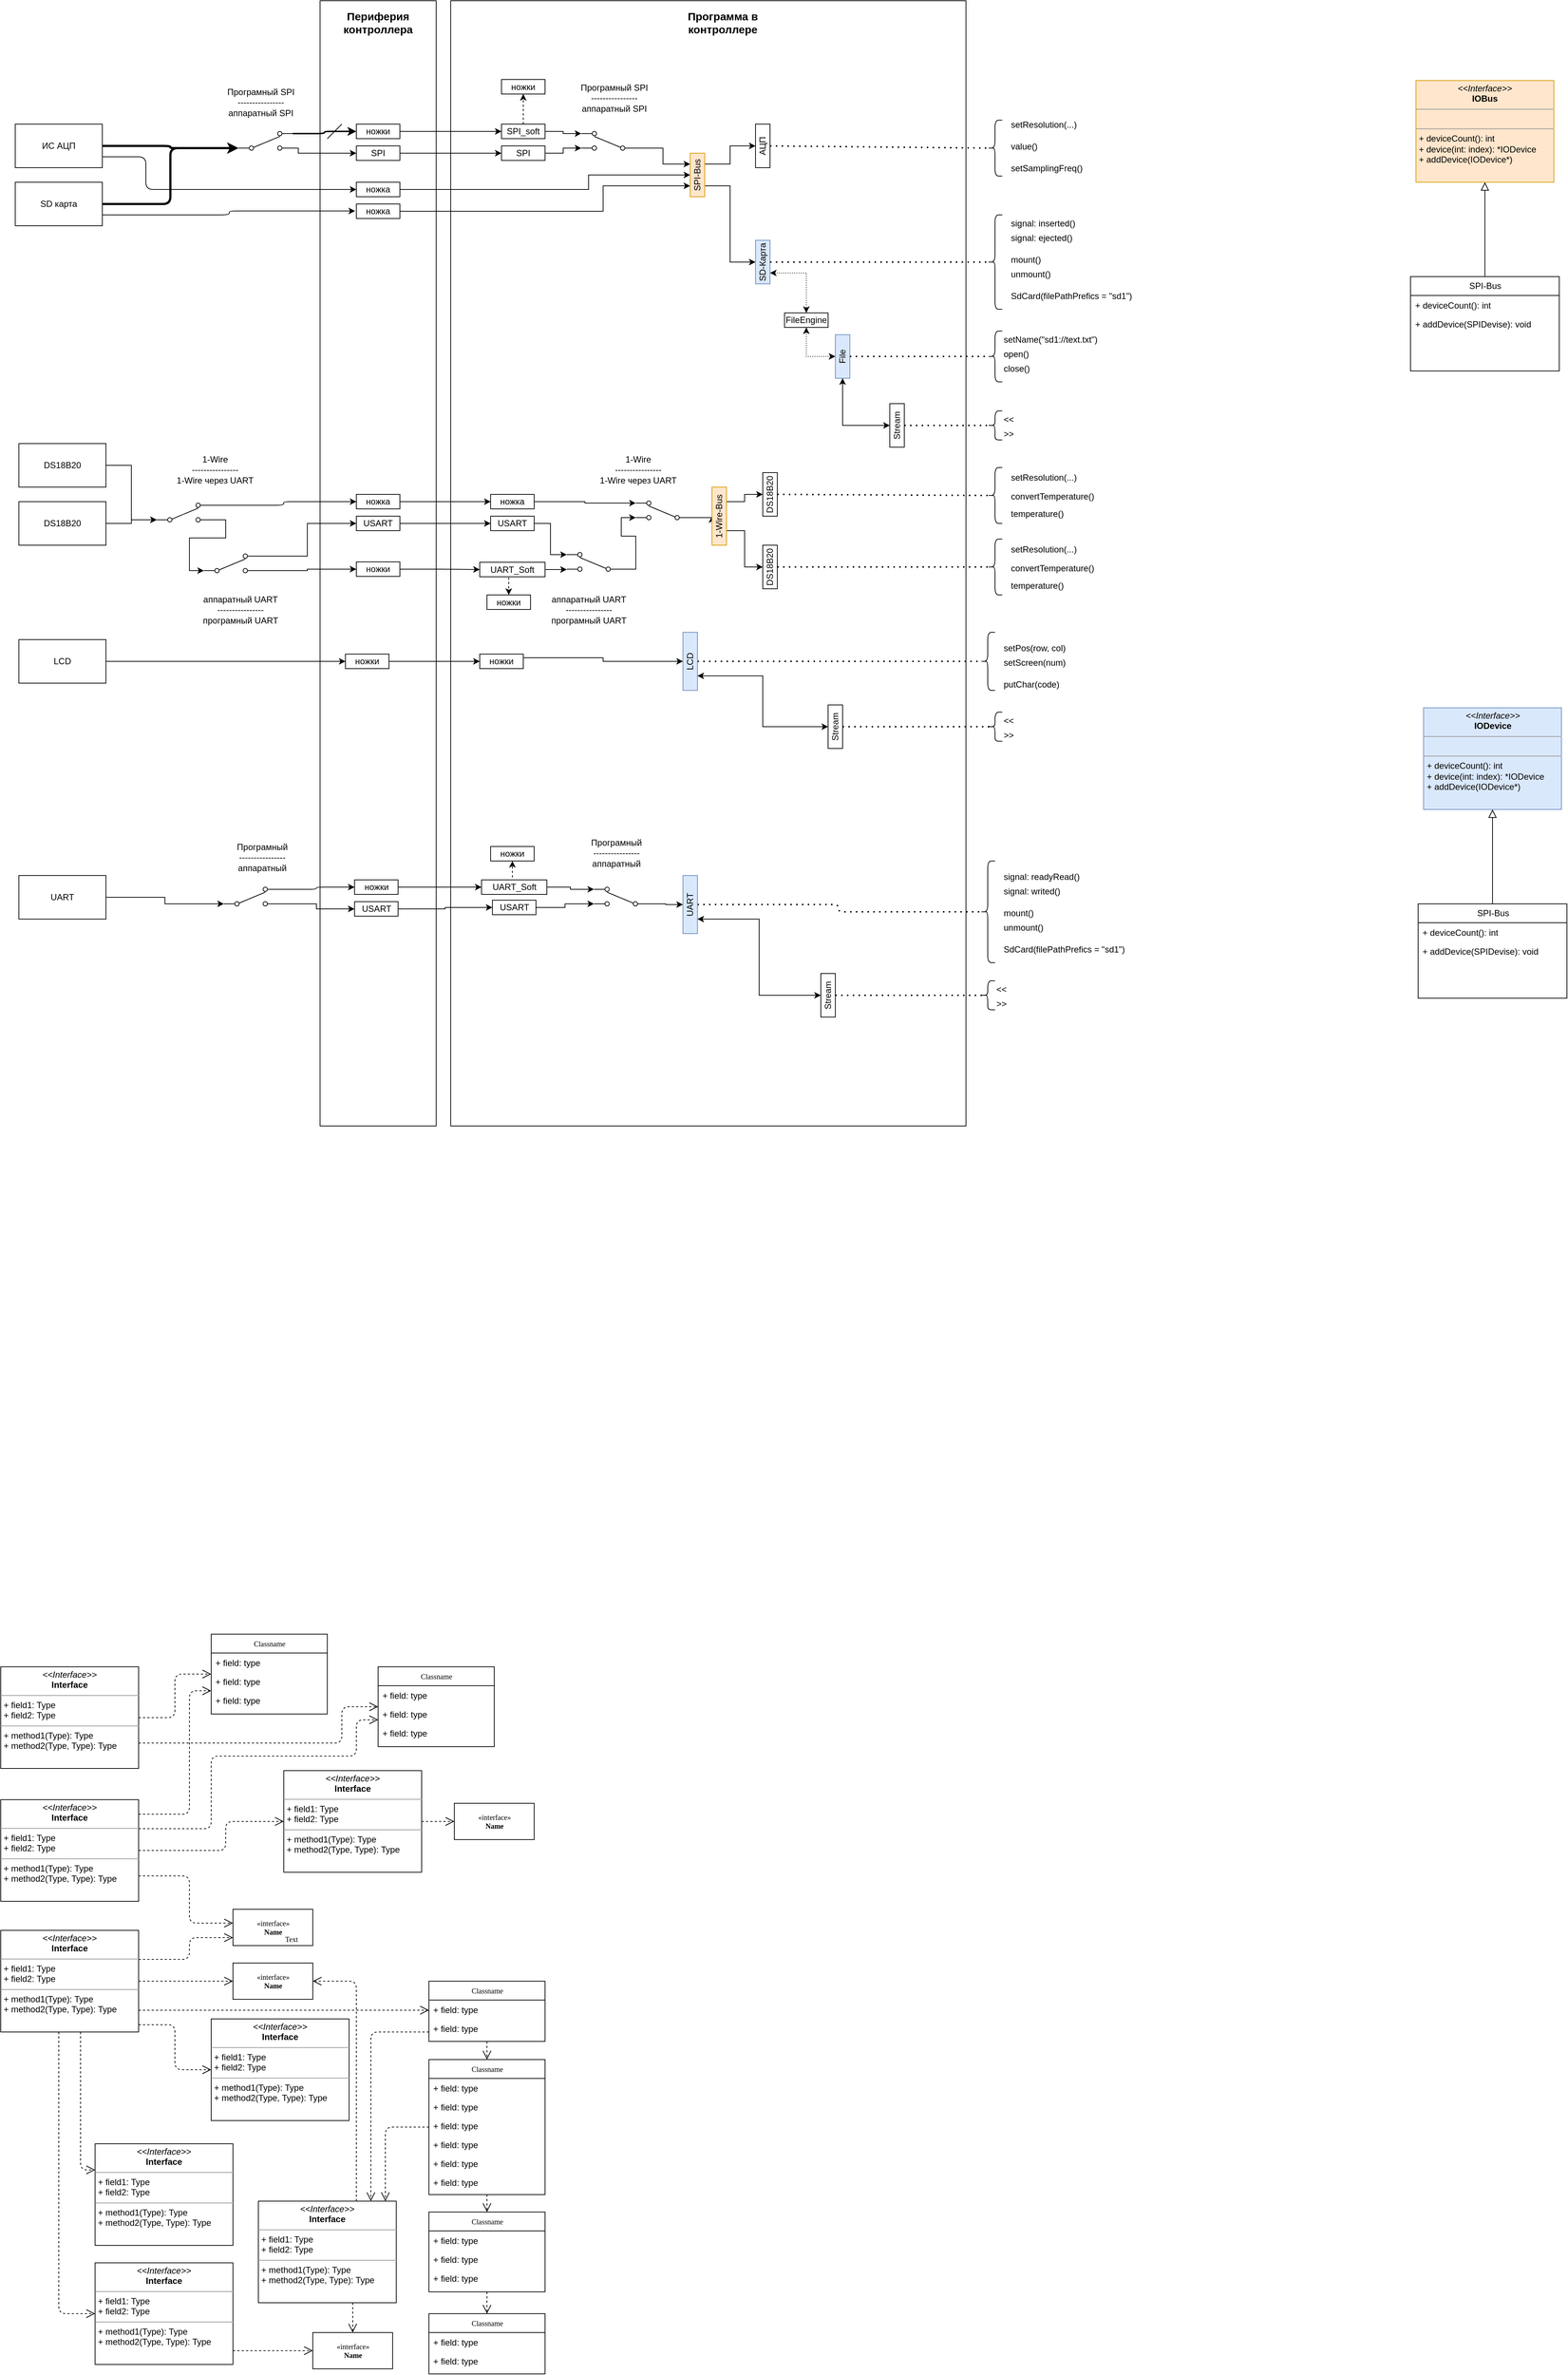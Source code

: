 <mxfile version="13.9.9" type="device"><diagram name="Page-1" id="c4acf3e9-155e-7222-9cf6-157b1a14988f"><mxGraphModel dx="2370" dy="1370" grid="1" gridSize="10" guides="1" tooltips="1" connect="1" arrows="1" fold="1" page="1" pageScale="1" pageWidth="850" pageHeight="1100" background="#ffffff" math="0" shadow="0"><root><mxCell id="0"/><mxCell id="1" parent="0"/><mxCell id="zB-574m-2pDk3VOvgIib-29" value="" style="rounded=0;whiteSpace=wrap;html=1;connectable=0;recursiveResize=0;movable=0;resizable=0;rotatable=0;cloneable=0;deletable=0;fillColor=none;allowArrows=0;expand=0;editable=0;pointerEvents=0;" parent="1" vertex="1"><mxGeometry x="690" y="30" width="710" height="1550" as="geometry"/></mxCell><mxCell id="zB-574m-2pDk3VOvgIib-28" value="" style="rounded=0;whiteSpace=wrap;html=1;connectable=0;allowArrows=0;recursiveResize=0;movable=0;resizable=0;rotatable=0;cloneable=0;deletable=0;fillColor=none;expand=0;editable=0;pointerEvents=0;" parent="1" vertex="1"><mxGeometry x="510" y="30" width="160" height="1550" as="geometry"/></mxCell><mxCell id="5d2195bd80daf111-38" style="edgeStyle=orthogonalEdgeStyle;html=1;dashed=1;labelBackgroundColor=none;startFill=0;endArrow=open;endFill=0;endSize=10;fontFamily=Verdana;fontSize=10;" parent="1" source="17acba5748e5396b-2" target="5d2195bd80daf111-9" edge="1"><mxGeometry relative="1" as="geometry"><Array as="points"><mxPoint x="600" y="2959"/></Array></mxGeometry></mxCell><mxCell id="5d2195bd80daf111-40" style="edgeStyle=orthogonalEdgeStyle;html=1;dashed=1;labelBackgroundColor=none;startFill=0;endArrow=open;endFill=0;endSize=10;fontFamily=Verdana;fontSize=10;" parent="1" source="17acba5748e5396b-2" target="5d2195bd80daf111-1" edge="1"><mxGeometry relative="1" as="geometry"><Array as="points"/></mxGeometry></mxCell><mxCell id="17acba5748e5396b-2" value="Classname" style="swimlane;html=1;fontStyle=0;childLayout=stackLayout;horizontal=1;startSize=26;fillColor=none;horizontalStack=0;resizeParent=1;resizeLast=0;collapsible=1;marginBottom=0;swimlaneFillColor=#ffffff;shadow=0;comic=0;labelBackgroundColor=none;strokeWidth=1;fontFamily=Verdana;fontSize=10;align=center;" parent="1" vertex="1"><mxGeometry x="660" y="2866" width="160" height="186" as="geometry"/></mxCell><mxCell id="17acba5748e5396b-3" value="+ field: type" style="text;html=1;strokeColor=none;fillColor=none;align=left;verticalAlign=top;spacingLeft=4;spacingRight=4;whiteSpace=wrap;overflow=hidden;rotatable=0;points=[[0,0.5],[1,0.5]];portConstraint=eastwest;" parent="17acba5748e5396b-2" vertex="1"><mxGeometry y="26" width="160" height="26" as="geometry"/></mxCell><mxCell id="17acba5748e5396b-4" value="+ field: type" style="text;html=1;strokeColor=none;fillColor=none;align=left;verticalAlign=top;spacingLeft=4;spacingRight=4;whiteSpace=wrap;overflow=hidden;rotatable=0;points=[[0,0.5],[1,0.5]];portConstraint=eastwest;" parent="17acba5748e5396b-2" vertex="1"><mxGeometry y="52" width="160" height="26" as="geometry"/></mxCell><mxCell id="17acba5748e5396b-6" value="+ field: type" style="text;html=1;strokeColor=none;fillColor=none;align=left;verticalAlign=top;spacingLeft=4;spacingRight=4;whiteSpace=wrap;overflow=hidden;rotatable=0;points=[[0,0.5],[1,0.5]];portConstraint=eastwest;" parent="17acba5748e5396b-2" vertex="1"><mxGeometry y="78" width="160" height="26" as="geometry"/></mxCell><mxCell id="17acba5748e5396b-9" value="+ field: type" style="text;html=1;strokeColor=none;fillColor=none;align=left;verticalAlign=top;spacingLeft=4;spacingRight=4;whiteSpace=wrap;overflow=hidden;rotatable=0;points=[[0,0.5],[1,0.5]];portConstraint=eastwest;" parent="17acba5748e5396b-2" vertex="1"><mxGeometry y="104" width="160" height="26" as="geometry"/></mxCell><mxCell id="17acba5748e5396b-10" value="+ field: type" style="text;html=1;strokeColor=none;fillColor=none;align=left;verticalAlign=top;spacingLeft=4;spacingRight=4;whiteSpace=wrap;overflow=hidden;rotatable=0;points=[[0,0.5],[1,0.5]];portConstraint=eastwest;" parent="17acba5748e5396b-2" vertex="1"><mxGeometry y="130" width="160" height="26" as="geometry"/></mxCell><mxCell id="17acba5748e5396b-8" value="+ field: type" style="text;html=1;strokeColor=none;fillColor=none;align=left;verticalAlign=top;spacingLeft=4;spacingRight=4;whiteSpace=wrap;overflow=hidden;rotatable=0;points=[[0,0.5],[1,0.5]];portConstraint=eastwest;" parent="17acba5748e5396b-2" vertex="1"><mxGeometry y="156" width="160" height="26" as="geometry"/></mxCell><mxCell id="17acba5748e5396b-20" value="Classname" style="swimlane;html=1;fontStyle=0;childLayout=stackLayout;horizontal=1;startSize=26;fillColor=none;horizontalStack=0;resizeParent=1;resizeLast=0;collapsible=1;marginBottom=0;swimlaneFillColor=#ffffff;shadow=0;comic=0;labelBackgroundColor=none;strokeWidth=1;fontFamily=Verdana;fontSize=10;align=center;" parent="1" vertex="1"><mxGeometry x="360" y="2280" width="160" height="110" as="geometry"/></mxCell><mxCell id="17acba5748e5396b-21" value="+ field: type" style="text;html=1;strokeColor=none;fillColor=none;align=left;verticalAlign=top;spacingLeft=4;spacingRight=4;whiteSpace=wrap;overflow=hidden;rotatable=0;points=[[0,0.5],[1,0.5]];portConstraint=eastwest;" parent="17acba5748e5396b-20" vertex="1"><mxGeometry y="26" width="160" height="26" as="geometry"/></mxCell><mxCell id="17acba5748e5396b-24" value="+ field: type" style="text;html=1;strokeColor=none;fillColor=none;align=left;verticalAlign=top;spacingLeft=4;spacingRight=4;whiteSpace=wrap;overflow=hidden;rotatable=0;points=[[0,0.5],[1,0.5]];portConstraint=eastwest;" parent="17acba5748e5396b-20" vertex="1"><mxGeometry y="52" width="160" height="26" as="geometry"/></mxCell><mxCell id="17acba5748e5396b-26" value="+ field: type" style="text;html=1;strokeColor=none;fillColor=none;align=left;verticalAlign=top;spacingLeft=4;spacingRight=4;whiteSpace=wrap;overflow=hidden;rotatable=0;points=[[0,0.5],[1,0.5]];portConstraint=eastwest;" parent="17acba5748e5396b-20" vertex="1"><mxGeometry y="78" width="160" height="26" as="geometry"/></mxCell><mxCell id="17acba5748e5396b-30" value="Classname" style="swimlane;html=1;fontStyle=0;childLayout=stackLayout;horizontal=1;startSize=26;fillColor=none;horizontalStack=0;resizeParent=1;resizeLast=0;collapsible=1;marginBottom=0;swimlaneFillColor=#ffffff;shadow=0;comic=0;labelBackgroundColor=none;strokeWidth=1;fontFamily=Verdana;fontSize=10;align=center;" parent="1" vertex="1"><mxGeometry x="590" y="2325" width="160" height="110" as="geometry"/></mxCell><mxCell id="17acba5748e5396b-31" value="+ field: type" style="text;html=1;strokeColor=none;fillColor=none;align=left;verticalAlign=top;spacingLeft=4;spacingRight=4;whiteSpace=wrap;overflow=hidden;rotatable=0;points=[[0,0.5],[1,0.5]];portConstraint=eastwest;" parent="17acba5748e5396b-30" vertex="1"><mxGeometry y="26" width="160" height="26" as="geometry"/></mxCell><mxCell id="17acba5748e5396b-32" value="+ field: type" style="text;html=1;strokeColor=none;fillColor=none;align=left;verticalAlign=top;spacingLeft=4;spacingRight=4;whiteSpace=wrap;overflow=hidden;rotatable=0;points=[[0,0.5],[1,0.5]];portConstraint=eastwest;" parent="17acba5748e5396b-30" vertex="1"><mxGeometry y="52" width="160" height="26" as="geometry"/></mxCell><mxCell id="17acba5748e5396b-33" value="+ field: type" style="text;html=1;strokeColor=none;fillColor=none;align=left;verticalAlign=top;spacingLeft=4;spacingRight=4;whiteSpace=wrap;overflow=hidden;rotatable=0;points=[[0,0.5],[1,0.5]];portConstraint=eastwest;" parent="17acba5748e5396b-30" vertex="1"><mxGeometry y="78" width="160" height="26" as="geometry"/></mxCell><mxCell id="17acba5748e5396b-44" value="Classname" style="swimlane;html=1;fontStyle=0;childLayout=stackLayout;horizontal=1;startSize=26;fillColor=none;horizontalStack=0;resizeParent=1;resizeLast=0;collapsible=1;marginBottom=0;swimlaneFillColor=#ffffff;shadow=0;comic=0;labelBackgroundColor=none;strokeWidth=1;fontFamily=Verdana;fontSize=10;align=center;" parent="1" vertex="1"><mxGeometry x="660" y="3216" width="160" height="83" as="geometry"/></mxCell><mxCell id="17acba5748e5396b-45" value="+ field: type" style="text;html=1;strokeColor=none;fillColor=none;align=left;verticalAlign=top;spacingLeft=4;spacingRight=4;whiteSpace=wrap;overflow=hidden;rotatable=0;points=[[0,0.5],[1,0.5]];portConstraint=eastwest;" parent="17acba5748e5396b-44" vertex="1"><mxGeometry y="26" width="160" height="26" as="geometry"/></mxCell><mxCell id="17acba5748e5396b-47" value="+ field: type" style="text;html=1;strokeColor=none;fillColor=none;align=left;verticalAlign=top;spacingLeft=4;spacingRight=4;whiteSpace=wrap;overflow=hidden;rotatable=0;points=[[0,0.5],[1,0.5]];portConstraint=eastwest;" parent="17acba5748e5396b-44" vertex="1"><mxGeometry y="52" width="160" height="26" as="geometry"/></mxCell><mxCell id="5d2195bd80daf111-39" style="edgeStyle=orthogonalEdgeStyle;html=1;dashed=1;labelBackgroundColor=none;startFill=0;endArrow=open;endFill=0;endSize=10;fontFamily=Verdana;fontSize=10;" parent="1" source="5d2195bd80daf111-1" target="17acba5748e5396b-44" edge="1"><mxGeometry relative="1" as="geometry"/></mxCell><mxCell id="5d2195bd80daf111-1" value="Classname" style="swimlane;html=1;fontStyle=0;childLayout=stackLayout;horizontal=1;startSize=26;fillColor=none;horizontalStack=0;resizeParent=1;resizeLast=0;collapsible=1;marginBottom=0;swimlaneFillColor=#ffffff;shadow=0;comic=0;labelBackgroundColor=none;strokeWidth=1;fontFamily=Verdana;fontSize=10;align=center;" parent="1" vertex="1"><mxGeometry x="660" y="3076" width="160" height="110" as="geometry"/></mxCell><mxCell id="5d2195bd80daf111-2" value="+ field: type" style="text;html=1;strokeColor=none;fillColor=none;align=left;verticalAlign=top;spacingLeft=4;spacingRight=4;whiteSpace=wrap;overflow=hidden;rotatable=0;points=[[0,0.5],[1,0.5]];portConstraint=eastwest;" parent="5d2195bd80daf111-1" vertex="1"><mxGeometry y="26" width="160" height="26" as="geometry"/></mxCell><mxCell id="5d2195bd80daf111-3" value="+ field: type" style="text;html=1;strokeColor=none;fillColor=none;align=left;verticalAlign=top;spacingLeft=4;spacingRight=4;whiteSpace=wrap;overflow=hidden;rotatable=0;points=[[0,0.5],[1,0.5]];portConstraint=eastwest;" parent="5d2195bd80daf111-1" vertex="1"><mxGeometry y="52" width="160" height="26" as="geometry"/></mxCell><mxCell id="5d2195bd80daf111-4" value="+ field: type" style="text;html=1;strokeColor=none;fillColor=none;align=left;verticalAlign=top;spacingLeft=4;spacingRight=4;whiteSpace=wrap;overflow=hidden;rotatable=0;points=[[0,0.5],[1,0.5]];portConstraint=eastwest;" parent="5d2195bd80daf111-1" vertex="1"><mxGeometry y="78" width="160" height="26" as="geometry"/></mxCell><mxCell id="5d2195bd80daf111-41" style="edgeStyle=orthogonalEdgeStyle;html=1;dashed=1;labelBackgroundColor=none;startFill=0;endArrow=open;endFill=0;endSize=10;fontFamily=Verdana;fontSize=10;" parent="1" source="5d2195bd80daf111-5" target="17acba5748e5396b-2" edge="1"><mxGeometry relative="1" as="geometry"><Array as="points"/></mxGeometry></mxCell><mxCell id="5d2195bd80daf111-5" value="Classname" style="swimlane;html=1;fontStyle=0;childLayout=stackLayout;horizontal=1;startSize=26;fillColor=none;horizontalStack=0;resizeParent=1;resizeLast=0;collapsible=1;marginBottom=0;swimlaneFillColor=#ffffff;shadow=0;comic=0;labelBackgroundColor=none;strokeWidth=1;fontFamily=Verdana;fontSize=10;align=center;" parent="1" vertex="1"><mxGeometry x="660" y="2758" width="160" height="83" as="geometry"/></mxCell><mxCell id="5d2195bd80daf111-6" value="+ field: type" style="text;html=1;strokeColor=none;fillColor=none;align=left;verticalAlign=top;spacingLeft=4;spacingRight=4;whiteSpace=wrap;overflow=hidden;rotatable=0;points=[[0,0.5],[1,0.5]];portConstraint=eastwest;" parent="5d2195bd80daf111-5" vertex="1"><mxGeometry y="26" width="160" height="26" as="geometry"/></mxCell><mxCell id="5d2195bd80daf111-7" value="+ field: type" style="text;html=1;strokeColor=none;fillColor=none;align=left;verticalAlign=top;spacingLeft=4;spacingRight=4;whiteSpace=wrap;overflow=hidden;rotatable=0;points=[[0,0.5],[1,0.5]];portConstraint=eastwest;" parent="5d2195bd80daf111-5" vertex="1"><mxGeometry y="52" width="160" height="26" as="geometry"/></mxCell><mxCell id="5d2195bd80daf111-8" value="&amp;laquo;interface&amp;raquo;&lt;br&gt;&lt;b&gt;Name&lt;/b&gt;" style="html=1;shadow=0;comic=0;labelBackgroundColor=none;strokeWidth=1;fontFamily=Verdana;fontSize=10;align=center;" parent="1" vertex="1"><mxGeometry x="500" y="3242" width="110" height="50" as="geometry"/></mxCell><mxCell id="5d2195bd80daf111-35" style="edgeStyle=orthogonalEdgeStyle;html=1;dashed=1;labelBackgroundColor=none;startFill=0;endArrow=open;endFill=0;endSize=10;fontFamily=Verdana;fontSize=10;" parent="1" source="5d2195bd80daf111-9" target="5d2195bd80daf111-8" edge="1"><mxGeometry relative="1" as="geometry"><Array as="points"><mxPoint x="555" y="3208"/><mxPoint x="555" y="3208"/></Array></mxGeometry></mxCell><mxCell id="5d2195bd80daf111-36" style="edgeStyle=orthogonalEdgeStyle;html=1;dashed=1;labelBackgroundColor=none;startFill=0;endArrow=open;endFill=0;endSize=10;fontFamily=Verdana;fontSize=10;" parent="1" source="5d2195bd80daf111-9" target="5d2195bd80daf111-13" edge="1"><mxGeometry relative="1" as="geometry"><Array as="points"><mxPoint x="560" y="2758"/></Array></mxGeometry></mxCell><mxCell id="5d2195bd80daf111-9" value="&lt;p style=&quot;margin:0px;margin-top:4px;text-align:center;&quot;&gt;&lt;i&gt;&amp;lt;&amp;lt;Interface&amp;gt;&amp;gt;&lt;/i&gt;&lt;br/&gt;&lt;b&gt;Interface&lt;/b&gt;&lt;/p&gt;&lt;hr size=&quot;1&quot;/&gt;&lt;p style=&quot;margin:0px;margin-left:4px;&quot;&gt;+ field1: Type&lt;br/&gt;+ field2: Type&lt;/p&gt;&lt;hr size=&quot;1&quot;/&gt;&lt;p style=&quot;margin:0px;margin-left:4px;&quot;&gt;+ method1(Type): Type&lt;br/&gt;+ method2(Type, Type): Type&lt;/p&gt;" style="verticalAlign=top;align=left;overflow=fill;fontSize=12;fontFamily=Helvetica;html=1;shadow=0;comic=0;labelBackgroundColor=none;strokeWidth=1;" parent="1" vertex="1"><mxGeometry x="425" y="3061" width="190" height="140" as="geometry"/></mxCell><mxCell id="5d2195bd80daf111-10" value="&lt;p style=&quot;margin:0px;margin-top:4px;text-align:center;&quot;&gt;&lt;i&gt;&amp;lt;&amp;lt;Interface&amp;gt;&amp;gt;&lt;/i&gt;&lt;br/&gt;&lt;b&gt;Interface&lt;/b&gt;&lt;/p&gt;&lt;hr size=&quot;1&quot;/&gt;&lt;p style=&quot;margin:0px;margin-left:4px;&quot;&gt;+ field1: Type&lt;br/&gt;+ field2: Type&lt;/p&gt;&lt;hr size=&quot;1&quot;/&gt;&lt;p style=&quot;margin:0px;margin-left:4px;&quot;&gt;+ method1(Type): Type&lt;br/&gt;+ method2(Type, Type): Type&lt;/p&gt;" style="verticalAlign=top;align=left;overflow=fill;fontSize=12;fontFamily=Helvetica;html=1;shadow=0;comic=0;labelBackgroundColor=none;strokeWidth=1;" parent="1" vertex="1"><mxGeometry x="360" y="2810" width="190" height="140" as="geometry"/></mxCell><mxCell id="5d2195bd80daf111-34" style="edgeStyle=orthogonalEdgeStyle;html=1;dashed=1;labelBackgroundColor=none;startFill=0;endArrow=open;endFill=0;endSize=10;fontFamily=Verdana;fontSize=10;" parent="1" source="5d2195bd80daf111-11" target="5d2195bd80daf111-8" edge="1"><mxGeometry relative="1" as="geometry"><Array as="points"><mxPoint x="420" y="3267"/><mxPoint x="420" y="3267"/></Array></mxGeometry></mxCell><mxCell id="5d2195bd80daf111-11" value="&lt;p style=&quot;margin:0px;margin-top:4px;text-align:center;&quot;&gt;&lt;i&gt;&amp;lt;&amp;lt;Interface&amp;gt;&amp;gt;&lt;/i&gt;&lt;br/&gt;&lt;b&gt;Interface&lt;/b&gt;&lt;/p&gt;&lt;hr size=&quot;1&quot;/&gt;&lt;p style=&quot;margin:0px;margin-left:4px;&quot;&gt;+ field1: Type&lt;br/&gt;+ field2: Type&lt;/p&gt;&lt;hr size=&quot;1&quot;/&gt;&lt;p style=&quot;margin:0px;margin-left:4px;&quot;&gt;+ method1(Type): Type&lt;br/&gt;+ method2(Type, Type): Type&lt;/p&gt;" style="verticalAlign=top;align=left;overflow=fill;fontSize=12;fontFamily=Helvetica;html=1;shadow=0;comic=0;labelBackgroundColor=none;strokeWidth=1;" parent="1" vertex="1"><mxGeometry x="200" y="3146" width="190" height="140" as="geometry"/></mxCell><mxCell id="5d2195bd80daf111-12" value="&lt;p style=&quot;margin:0px;margin-top:4px;text-align:center;&quot;&gt;&lt;i&gt;&amp;lt;&amp;lt;Interface&amp;gt;&amp;gt;&lt;/i&gt;&lt;br/&gt;&lt;b&gt;Interface&lt;/b&gt;&lt;/p&gt;&lt;hr size=&quot;1&quot;/&gt;&lt;p style=&quot;margin:0px;margin-left:4px;&quot;&gt;+ field1: Type&lt;br/&gt;+ field2: Type&lt;/p&gt;&lt;hr size=&quot;1&quot;/&gt;&lt;p style=&quot;margin:0px;margin-left:4px;&quot;&gt;+ method1(Type): Type&lt;br/&gt;+ method2(Type, Type): Type&lt;/p&gt;" style="verticalAlign=top;align=left;overflow=fill;fontSize=12;fontFamily=Helvetica;html=1;shadow=0;comic=0;labelBackgroundColor=none;strokeWidth=1;" parent="1" vertex="1"><mxGeometry x="200" y="2982" width="190" height="140" as="geometry"/></mxCell><mxCell id="5d2195bd80daf111-13" value="&amp;laquo;interface&amp;raquo;&lt;br&gt;&lt;b&gt;Name&lt;/b&gt;" style="html=1;shadow=0;comic=0;labelBackgroundColor=none;strokeWidth=1;fontFamily=Verdana;fontSize=10;align=center;" parent="1" vertex="1"><mxGeometry x="390" y="2733" width="110" height="50" as="geometry"/></mxCell><mxCell id="5d2195bd80daf111-14" value="&amp;laquo;interface&amp;raquo;&lt;br&gt;&lt;b&gt;Name&lt;/b&gt;" style="html=1;shadow=0;comic=0;labelBackgroundColor=none;strokeWidth=1;fontFamily=Verdana;fontSize=10;align=center;" parent="1" vertex="1"><mxGeometry x="390" y="2659" width="110" height="50" as="geometry"/></mxCell><mxCell id="5d2195bd80daf111-26" style="edgeStyle=orthogonalEdgeStyle;html=1;dashed=1;labelBackgroundColor=none;startFill=0;endArrow=open;endFill=0;endSize=10;fontFamily=Verdana;fontSize=10;" parent="1" source="5d2195bd80daf111-15" target="5d2195bd80daf111-17" edge="1"><mxGeometry relative="1" as="geometry"><Array as="points"/></mxGeometry></mxCell><mxCell id="5d2195bd80daf111-15" value="&lt;p style=&quot;margin:0px;margin-top:4px;text-align:center;&quot;&gt;&lt;i&gt;&amp;lt;&amp;lt;Interface&amp;gt;&amp;gt;&lt;/i&gt;&lt;br/&gt;&lt;b&gt;Interface&lt;/b&gt;&lt;/p&gt;&lt;hr size=&quot;1&quot;/&gt;&lt;p style=&quot;margin:0px;margin-left:4px;&quot;&gt;+ field1: Type&lt;br/&gt;+ field2: Type&lt;/p&gt;&lt;hr size=&quot;1&quot;/&gt;&lt;p style=&quot;margin:0px;margin-left:4px;&quot;&gt;+ method1(Type): Type&lt;br/&gt;+ method2(Type, Type): Type&lt;/p&gt;" style="verticalAlign=top;align=left;overflow=fill;fontSize=12;fontFamily=Helvetica;html=1;shadow=0;comic=0;labelBackgroundColor=none;strokeWidth=1;" parent="1" vertex="1"><mxGeometry x="460" y="2468" width="190" height="140" as="geometry"/></mxCell><mxCell id="5d2195bd80daf111-16" value="Text" style="text;html=1;resizable=0;points=[];autosize=1;align=left;verticalAlign=top;spacingTop=-4;fontSize=10;fontFamily=Verdana;fontColor=#000000;" parent="1" vertex="1"><mxGeometry x="460" y="2692" width="40" height="10" as="geometry"/></mxCell><mxCell id="5d2195bd80daf111-17" value="&amp;laquo;interface&amp;raquo;&lt;br&gt;&lt;b&gt;Name&lt;/b&gt;" style="html=1;shadow=0;comic=0;labelBackgroundColor=none;strokeWidth=1;fontFamily=Verdana;fontSize=10;align=center;" parent="1" vertex="1"><mxGeometry x="695" y="2513" width="110" height="50" as="geometry"/></mxCell><mxCell id="5d2195bd80daf111-21" style="edgeStyle=orthogonalEdgeStyle;html=1;labelBackgroundColor=none;startFill=0;endArrow=open;endFill=0;endSize=10;fontFamily=Verdana;fontSize=10;dashed=1;" parent="1" source="5d2195bd80daf111-18" target="17acba5748e5396b-20" edge="1"><mxGeometry relative="1" as="geometry"/></mxCell><mxCell id="5d2195bd80daf111-22" style="edgeStyle=orthogonalEdgeStyle;html=1;exitX=1;exitY=0.75;dashed=1;labelBackgroundColor=none;startFill=0;endArrow=open;endFill=0;endSize=10;fontFamily=Verdana;fontSize=10;" parent="1" source="5d2195bd80daf111-18" target="17acba5748e5396b-30" edge="1"><mxGeometry relative="1" as="geometry"><Array as="points"><mxPoint x="540" y="2430"/><mxPoint x="540" y="2380"/></Array></mxGeometry></mxCell><mxCell id="5d2195bd80daf111-18" value="&lt;p style=&quot;margin:0px;margin-top:4px;text-align:center;&quot;&gt;&lt;i&gt;&amp;lt;&amp;lt;Interface&amp;gt;&amp;gt;&lt;/i&gt;&lt;br/&gt;&lt;b&gt;Interface&lt;/b&gt;&lt;/p&gt;&lt;hr size=&quot;1&quot;/&gt;&lt;p style=&quot;margin:0px;margin-left:4px;&quot;&gt;+ field1: Type&lt;br/&gt;+ field2: Type&lt;/p&gt;&lt;hr size=&quot;1&quot;/&gt;&lt;p style=&quot;margin:0px;margin-left:4px;&quot;&gt;+ method1(Type): Type&lt;br/&gt;+ method2(Type, Type): Type&lt;/p&gt;" style="verticalAlign=top;align=left;overflow=fill;fontSize=12;fontFamily=Helvetica;html=1;shadow=0;comic=0;labelBackgroundColor=none;strokeWidth=1;" parent="1" vertex="1"><mxGeometry x="70" y="2325" width="190" height="140" as="geometry"/></mxCell><mxCell id="5d2195bd80daf111-23" style="edgeStyle=orthogonalEdgeStyle;html=1;dashed=1;labelBackgroundColor=none;startFill=0;endArrow=open;endFill=0;endSize=10;fontFamily=Verdana;fontSize=10;" parent="1" source="5d2195bd80daf111-19" target="17acba5748e5396b-20" edge="1"><mxGeometry relative="1" as="geometry"><Array as="points"><mxPoint x="330" y="2528"/><mxPoint x="330" y="2358"/></Array></mxGeometry></mxCell><mxCell id="5d2195bd80daf111-24" style="edgeStyle=orthogonalEdgeStyle;html=1;dashed=1;labelBackgroundColor=none;startFill=0;endArrow=open;endFill=0;endSize=10;fontFamily=Verdana;fontSize=10;" parent="1" source="5d2195bd80daf111-19" target="17acba5748e5396b-30" edge="1"><mxGeometry relative="1" as="geometry"><Array as="points"><mxPoint x="360" y="2548"/><mxPoint x="360" y="2448"/><mxPoint x="560" y="2448"/><mxPoint x="560" y="2398"/></Array></mxGeometry></mxCell><mxCell id="5d2195bd80daf111-25" style="edgeStyle=orthogonalEdgeStyle;html=1;dashed=1;labelBackgroundColor=none;startFill=0;endArrow=open;endFill=0;endSize=10;fontFamily=Verdana;fontSize=10;" parent="1" source="5d2195bd80daf111-19" target="5d2195bd80daf111-15" edge="1"><mxGeometry relative="1" as="geometry"><Array as="points"><mxPoint x="380" y="2578"/><mxPoint x="380" y="2538"/></Array></mxGeometry></mxCell><mxCell id="5d2195bd80daf111-27" style="edgeStyle=orthogonalEdgeStyle;html=1;exitX=1;exitY=0.75;dashed=1;labelBackgroundColor=none;startFill=0;endArrow=open;endFill=0;endSize=10;fontFamily=Verdana;fontSize=10;" parent="1" source="5d2195bd80daf111-19" target="5d2195bd80daf111-14" edge="1"><mxGeometry relative="1" as="geometry"><Array as="points"><mxPoint x="330" y="2613"/><mxPoint x="330" y="2678"/></Array></mxGeometry></mxCell><mxCell id="5d2195bd80daf111-19" value="&lt;p style=&quot;margin:0px;margin-top:4px;text-align:center;&quot;&gt;&lt;i&gt;&amp;lt;&amp;lt;Interface&amp;gt;&amp;gt;&lt;/i&gt;&lt;br/&gt;&lt;b&gt;Interface&lt;/b&gt;&lt;/p&gt;&lt;hr size=&quot;1&quot;/&gt;&lt;p style=&quot;margin:0px;margin-left:4px;&quot;&gt;+ field1: Type&lt;br/&gt;+ field2: Type&lt;/p&gt;&lt;hr size=&quot;1&quot;/&gt;&lt;p style=&quot;margin:0px;margin-left:4px;&quot;&gt;+ method1(Type): Type&lt;br/&gt;+ method2(Type, Type): Type&lt;/p&gt;" style="verticalAlign=top;align=left;overflow=fill;fontSize=12;fontFamily=Helvetica;html=1;shadow=0;comic=0;labelBackgroundColor=none;strokeWidth=1;" parent="1" vertex="1"><mxGeometry x="70" y="2508" width="190" height="140" as="geometry"/></mxCell><mxCell id="5d2195bd80daf111-28" style="edgeStyle=orthogonalEdgeStyle;html=1;dashed=1;labelBackgroundColor=none;startFill=0;endArrow=open;endFill=0;endSize=10;fontFamily=Verdana;fontSize=10;" parent="1" source="5d2195bd80daf111-20" target="5d2195bd80daf111-14" edge="1"><mxGeometry relative="1" as="geometry"><Array as="points"><mxPoint x="330" y="2728"/><mxPoint x="330" y="2698"/></Array></mxGeometry></mxCell><mxCell id="5d2195bd80daf111-29" style="edgeStyle=orthogonalEdgeStyle;html=1;dashed=1;labelBackgroundColor=none;startFill=0;endArrow=open;endFill=0;endSize=10;fontFamily=Verdana;fontSize=10;" parent="1" source="5d2195bd80daf111-20" target="5d2195bd80daf111-13" edge="1"><mxGeometry relative="1" as="geometry"/></mxCell><mxCell id="5d2195bd80daf111-30" style="edgeStyle=orthogonalEdgeStyle;html=1;dashed=1;labelBackgroundColor=none;startFill=0;endArrow=open;endFill=0;endSize=10;fontFamily=Verdana;fontSize=10;" parent="1" source="5d2195bd80daf111-20" target="5d2195bd80daf111-10" edge="1"><mxGeometry relative="1" as="geometry"><Array as="points"><mxPoint x="310" y="2818"/><mxPoint x="310" y="2880"/></Array></mxGeometry></mxCell><mxCell id="5d2195bd80daf111-31" style="edgeStyle=orthogonalEdgeStyle;html=1;dashed=1;labelBackgroundColor=none;startFill=0;endArrow=open;endFill=0;endSize=10;fontFamily=Verdana;fontSize=10;" parent="1" source="5d2195bd80daf111-20" target="5d2195bd80daf111-5" edge="1"><mxGeometry relative="1" as="geometry"><Array as="points"><mxPoint x="360" y="2798"/><mxPoint x="360" y="2798"/></Array></mxGeometry></mxCell><mxCell id="5d2195bd80daf111-32" style="edgeStyle=orthogonalEdgeStyle;html=1;dashed=1;labelBackgroundColor=none;startFill=0;endArrow=open;endFill=0;endSize=10;fontFamily=Verdana;fontSize=10;" parent="1" source="5d2195bd80daf111-20" target="5d2195bd80daf111-12" edge="1"><mxGeometry relative="1" as="geometry"><Array as="points"><mxPoint x="180" y="3018"/></Array></mxGeometry></mxCell><mxCell id="5d2195bd80daf111-33" style="edgeStyle=orthogonalEdgeStyle;html=1;dashed=1;labelBackgroundColor=none;startFill=0;endArrow=open;endFill=0;endSize=10;fontFamily=Verdana;fontSize=10;" parent="1" source="5d2195bd80daf111-20" target="5d2195bd80daf111-11" edge="1"><mxGeometry relative="1" as="geometry"><Array as="points"><mxPoint x="150" y="3216"/></Array></mxGeometry></mxCell><mxCell id="5d2195bd80daf111-20" value="&lt;p style=&quot;margin:0px;margin-top:4px;text-align:center;&quot;&gt;&lt;i&gt;&amp;lt;&amp;lt;Interface&amp;gt;&amp;gt;&lt;/i&gt;&lt;br/&gt;&lt;b&gt;Interface&lt;/b&gt;&lt;/p&gt;&lt;hr size=&quot;1&quot;/&gt;&lt;p style=&quot;margin:0px;margin-left:4px;&quot;&gt;+ field1: Type&lt;br/&gt;+ field2: Type&lt;/p&gt;&lt;hr size=&quot;1&quot;/&gt;&lt;p style=&quot;margin:0px;margin-left:4px;&quot;&gt;+ method1(Type): Type&lt;br/&gt;+ method2(Type, Type): Type&lt;/p&gt;" style="verticalAlign=top;align=left;overflow=fill;fontSize=12;fontFamily=Helvetica;html=1;shadow=0;comic=0;labelBackgroundColor=none;strokeWidth=1;" parent="1" vertex="1"><mxGeometry x="70" y="2688" width="190" height="140" as="geometry"/></mxCell><mxCell id="5d2195bd80daf111-37" style="edgeStyle=orthogonalEdgeStyle;html=1;dashed=1;labelBackgroundColor=none;startFill=0;endArrow=open;endFill=0;endSize=10;fontFamily=Verdana;fontSize=10;" parent="1" source="5d2195bd80daf111-5" target="5d2195bd80daf111-9" edge="1"><mxGeometry relative="1" as="geometry"><Array as="points"><mxPoint x="580" y="2828"/></Array></mxGeometry></mxCell><mxCell id="zB-574m-2pDk3VOvgIib-6" style="edgeStyle=orthogonalEdgeStyle;orthogonalLoop=1;jettySize=auto;html=1;exitX=1;exitY=0.5;exitDx=0;exitDy=0;entryX=0;entryY=0.885;entryDx=0;entryDy=0;entryPerimeter=0;strokeWidth=3;" parent="1" source="zB-574m-2pDk3VOvgIib-1" target="zB-574m-2pDk3VOvgIib-5" edge="1"><mxGeometry relative="1" as="geometry"/></mxCell><mxCell id="zB-574m-2pDk3VOvgIib-8" style="edgeStyle=orthogonalEdgeStyle;orthogonalLoop=1;jettySize=auto;html=1;exitX=1;exitY=0.75;exitDx=0;exitDy=0;entryX=0;entryY=0.5;entryDx=0;entryDy=0;" parent="1" source="zB-574m-2pDk3VOvgIib-1" target="zB-574m-2pDk3VOvgIib-15" edge="1"><mxGeometry relative="1" as="geometry"><mxPoint x="400" y="290" as="targetPoint"/><Array as="points"><mxPoint x="270" y="245"/><mxPoint x="270" y="290"/></Array></mxGeometry></mxCell><mxCell id="zB-574m-2pDk3VOvgIib-1" value="ИС АЦП" style="whiteSpace=wrap;html=1;" parent="1" vertex="1"><mxGeometry x="90" y="200" width="120" height="60" as="geometry"/></mxCell><mxCell id="zB-574m-2pDk3VOvgIib-7" style="edgeStyle=orthogonalEdgeStyle;orthogonalLoop=1;jettySize=auto;html=1;exitX=1;exitY=0.5;exitDx=0;exitDy=0;entryX=0;entryY=0.885;entryDx=0;entryDy=0;entryPerimeter=0;strokeWidth=3;" parent="1" source="zB-574m-2pDk3VOvgIib-2" target="zB-574m-2pDk3VOvgIib-5" edge="1"><mxGeometry relative="1" as="geometry"><mxPoint x="390" y="260" as="targetPoint"/></mxGeometry></mxCell><mxCell id="zB-574m-2pDk3VOvgIib-9" style="edgeStyle=orthogonalEdgeStyle;orthogonalLoop=1;jettySize=auto;html=1;exitX=1;exitY=0.75;exitDx=0;exitDy=0;entryX=-0.029;entryY=0.481;entryDx=0;entryDy=0;entryPerimeter=0;" parent="1" source="zB-574m-2pDk3VOvgIib-2" target="zB-574m-2pDk3VOvgIib-16" edge="1"><mxGeometry relative="1" as="geometry"><mxPoint x="400" y="325.048" as="targetPoint"/></mxGeometry></mxCell><mxCell id="zB-574m-2pDk3VOvgIib-2" value="SD карта" style="whiteSpace=wrap;html=1;" parent="1" vertex="1"><mxGeometry x="90" y="280" width="120" height="60" as="geometry"/></mxCell><mxCell id="zB-574m-2pDk3VOvgIib-62" style="edgeStyle=orthogonalEdgeStyle;rounded=0;orthogonalLoop=1;jettySize=auto;html=1;exitX=1;exitY=0.5;exitDx=0;exitDy=0;entryX=0;entryY=0.885;entryDx=0;entryDy=0;entryPerimeter=0;startArrow=none;startFill=0;strokeWidth=1;fontSize=15;" parent="1" source="zB-574m-2pDk3VOvgIib-3" target="zB-574m-2pDk3VOvgIib-60" edge="1"><mxGeometry relative="1" as="geometry"/></mxCell><mxCell id="zB-574m-2pDk3VOvgIib-3" value="DS18B20" style="whiteSpace=wrap;html=1;" parent="1" vertex="1"><mxGeometry x="95" y="720" width="120" height="60" as="geometry"/></mxCell><mxCell id="zB-574m-2pDk3VOvgIib-91" style="edgeStyle=orthogonalEdgeStyle;rounded=0;orthogonalLoop=1;jettySize=auto;html=1;exitX=1;exitY=0.5;exitDx=0;exitDy=0;entryX=0;entryY=0.5;entryDx=0;entryDy=0;startArrow=none;startFill=0;strokeWidth=1;fontSize=15;" parent="1" source="zB-574m-2pDk3VOvgIib-4" target="zB-574m-2pDk3VOvgIib-89" edge="1"><mxGeometry relative="1" as="geometry"/></mxCell><mxCell id="zB-574m-2pDk3VOvgIib-4" value="LCD" style="whiteSpace=wrap;html=1;" parent="1" vertex="1"><mxGeometry x="95" y="910" width="120" height="60" as="geometry"/></mxCell><mxCell id="zB-574m-2pDk3VOvgIib-10" style="edgeStyle=orthogonalEdgeStyle;orthogonalLoop=1;jettySize=auto;html=1;exitX=1;exitY=0.115;exitDx=0;exitDy=0;exitPerimeter=0;strokeWidth=2;entryX=0;entryY=0.5;entryDx=0;entryDy=0;" parent="1" source="zB-574m-2pDk3VOvgIib-5" target="zB-574m-2pDk3VOvgIib-14" edge="1"><mxGeometry relative="1" as="geometry"><mxPoint x="550" y="212.833" as="targetPoint"/></mxGeometry></mxCell><mxCell id="zB-574m-2pDk3VOvgIib-13" style="edgeStyle=orthogonalEdgeStyle;rounded=0;orthogonalLoop=1;jettySize=auto;html=1;exitX=1;exitY=0.885;exitDx=0;exitDy=0;exitPerimeter=0;entryX=0;entryY=0.5;entryDx=0;entryDy=0;strokeWidth=1;" parent="1" source="zB-574m-2pDk3VOvgIib-5" target="zB-574m-2pDk3VOvgIib-12" edge="1"><mxGeometry relative="1" as="geometry"><Array as="points"><mxPoint x="480" y="233"/><mxPoint x="480" y="240"/></Array></mxGeometry></mxCell><mxCell id="zB-574m-2pDk3VOvgIib-5" value="" style="pointerEvents=1;verticalLabelPosition=bottom;shadow=0;dashed=0;align=center;html=1;verticalAlign=top;shape=mxgraph.electrical.electro-mechanical.2-way_switch;" parent="1" vertex="1"><mxGeometry x="397.5" y="210" width="75" height="26" as="geometry"/></mxCell><mxCell id="zB-574m-2pDk3VOvgIib-11" value="" style="endArrow=none;html=1;strokeWidth=1;" parent="1" edge="1"><mxGeometry width="50" height="50" relative="1" as="geometry"><mxPoint x="520" y="220" as="sourcePoint"/><mxPoint x="540" y="200" as="targetPoint"/></mxGeometry></mxCell><mxCell id="zB-574m-2pDk3VOvgIib-18" style="edgeStyle=orthogonalEdgeStyle;rounded=0;orthogonalLoop=1;jettySize=auto;html=1;exitX=0;exitY=0.885;exitDx=0;exitDy=0;entryX=0.75;entryY=0;entryDx=0;entryDy=0;strokeWidth=1;exitPerimeter=0;" parent="1" source="zB-574m-2pDk3VOvgIib-23" target="zB-574m-2pDk3VOvgIib-17" edge="1"><mxGeometry relative="1" as="geometry"/></mxCell><mxCell id="zB-574m-2pDk3VOvgIib-12" value="SPI" style="whiteSpace=wrap;html=1;" parent="1" vertex="1"><mxGeometry x="560" y="230" width="60" height="20" as="geometry"/></mxCell><mxCell id="zB-574m-2pDk3VOvgIib-25" style="edgeStyle=orthogonalEdgeStyle;rounded=0;orthogonalLoop=1;jettySize=auto;html=1;exitX=1;exitY=0.5;exitDx=0;exitDy=0;entryX=1;entryY=0.115;entryDx=0;entryDy=0;entryPerimeter=0;strokeWidth=1;" parent="1" source="zB-574m-2pDk3VOvgIib-26" target="zB-574m-2pDk3VOvgIib-23" edge="1"><mxGeometry relative="1" as="geometry"/></mxCell><mxCell id="zB-574m-2pDk3VOvgIib-14" value="ножки" style="whiteSpace=wrap;html=1;" parent="1" vertex="1"><mxGeometry x="560" y="200" width="60" height="20" as="geometry"/></mxCell><mxCell id="zB-574m-2pDk3VOvgIib-19" style="edgeStyle=orthogonalEdgeStyle;rounded=0;orthogonalLoop=1;jettySize=auto;html=1;exitX=1;exitY=0.5;exitDx=0;exitDy=0;entryX=0.5;entryY=0;entryDx=0;entryDy=0;strokeWidth=1;entryPerimeter=0;" parent="1" source="zB-574m-2pDk3VOvgIib-15" target="zB-574m-2pDk3VOvgIib-17" edge="1"><mxGeometry relative="1" as="geometry"><Array as="points"><mxPoint x="880" y="290"/><mxPoint x="880" y="270"/></Array></mxGeometry></mxCell><mxCell id="zB-574m-2pDk3VOvgIib-15" value="ножка" style="whiteSpace=wrap;html=1;" parent="1" vertex="1"><mxGeometry x="560" y="280" width="60" height="20" as="geometry"/></mxCell><mxCell id="zB-574m-2pDk3VOvgIib-20" style="edgeStyle=orthogonalEdgeStyle;rounded=0;orthogonalLoop=1;jettySize=auto;html=1;exitX=1;exitY=0.5;exitDx=0;exitDy=0;entryX=0.25;entryY=0;entryDx=0;entryDy=0;strokeWidth=1;" parent="1" source="zB-574m-2pDk3VOvgIib-16" target="zB-574m-2pDk3VOvgIib-17" edge="1"><mxGeometry relative="1" as="geometry"><Array as="points"><mxPoint x="900" y="320"/><mxPoint x="900" y="285"/></Array></mxGeometry></mxCell><mxCell id="zB-574m-2pDk3VOvgIib-16" value="ножка" style="whiteSpace=wrap;html=1;" parent="1" vertex="1"><mxGeometry x="560" y="310" width="60" height="20" as="geometry"/></mxCell><mxCell id="zB-574m-2pDk3VOvgIib-34" style="edgeStyle=orthogonalEdgeStyle;rounded=0;orthogonalLoop=1;jettySize=auto;html=1;exitX=0.75;exitY=1;exitDx=0;exitDy=0;entryX=0.5;entryY=0;entryDx=0;entryDy=0;strokeWidth=1;fontSize=15;" parent="1" source="zB-574m-2pDk3VOvgIib-17" target="zB-574m-2pDk3VOvgIib-32" edge="1"><mxGeometry relative="1" as="geometry"/></mxCell><mxCell id="zB-574m-2pDk3VOvgIib-35" style="edgeStyle=orthogonalEdgeStyle;rounded=0;orthogonalLoop=1;jettySize=auto;html=1;exitX=0.25;exitY=1;exitDx=0;exitDy=0;strokeWidth=1;fontSize=15;entryX=0.5;entryY=0;entryDx=0;entryDy=0;" parent="1" source="zB-574m-2pDk3VOvgIib-17" target="zB-574m-2pDk3VOvgIib-33" edge="1"><mxGeometry relative="1" as="geometry"/></mxCell><mxCell id="zB-574m-2pDk3VOvgIib-17" value="SPI-Bus" style="whiteSpace=wrap;html=1;rotation=-90;fillColor=#ffe6cc;strokeColor=#d79b00;" parent="1" vertex="1"><mxGeometry x="1000" y="260" width="60" height="20" as="geometry"/></mxCell><mxCell id="zB-574m-2pDk3VOvgIib-21" value="SPI" style="whiteSpace=wrap;html=1;" parent="1" vertex="1"><mxGeometry x="760" y="230" width="60" height="20" as="geometry"/></mxCell><mxCell id="zB-574m-2pDk3VOvgIib-22" style="edgeStyle=orthogonalEdgeStyle;rounded=0;orthogonalLoop=1;jettySize=auto;html=1;exitX=1;exitY=0.5;exitDx=0;exitDy=0;entryX=0;entryY=0.5;entryDx=0;entryDy=0;strokeWidth=1;" parent="1" source="zB-574m-2pDk3VOvgIib-12" target="zB-574m-2pDk3VOvgIib-21" edge="1"><mxGeometry relative="1" as="geometry"><mxPoint x="590" y="240" as="sourcePoint"/><mxPoint x="810" y="255" as="targetPoint"/></mxGeometry></mxCell><mxCell id="zB-574m-2pDk3VOvgIib-23" value="" style="pointerEvents=1;verticalLabelPosition=bottom;shadow=0;dashed=0;align=center;html=1;verticalAlign=top;shape=mxgraph.electrical.electro-mechanical.2-way_switch;direction=east;flipH=1;" parent="1" vertex="1"><mxGeometry x="870" y="210" width="75" height="26" as="geometry"/></mxCell><mxCell id="zB-574m-2pDk3VOvgIib-24" style="edgeStyle=orthogonalEdgeStyle;rounded=0;orthogonalLoop=1;jettySize=auto;html=1;exitX=1;exitY=0.5;exitDx=0;exitDy=0;entryX=1;entryY=0.885;entryDx=0;entryDy=0;strokeWidth=1;entryPerimeter=0;" parent="1" source="zB-574m-2pDk3VOvgIib-21" target="zB-574m-2pDk3VOvgIib-23" edge="1"><mxGeometry relative="1" as="geometry"><mxPoint x="820" y="240" as="sourcePoint"/><mxPoint x="1070" y="255" as="targetPoint"/><Array as="points"/></mxGeometry></mxCell><mxCell id="t922QyTRk_EVy5Vil99c-27" style="edgeStyle=orthogonalEdgeStyle;rounded=0;orthogonalLoop=1;jettySize=auto;html=1;exitX=0.5;exitY=0;exitDx=0;exitDy=0;entryX=0.5;entryY=1;entryDx=0;entryDy=0;startArrow=none;startFill=0;dashed=1;" edge="1" parent="1" source="zB-574m-2pDk3VOvgIib-26" target="t922QyTRk_EVy5Vil99c-10"><mxGeometry relative="1" as="geometry"/></mxCell><mxCell id="zB-574m-2pDk3VOvgIib-26" value="SPI_soft" style="whiteSpace=wrap;html=1;" parent="1" vertex="1"><mxGeometry x="760" y="200" width="60" height="20" as="geometry"/></mxCell><mxCell id="zB-574m-2pDk3VOvgIib-27" style="edgeStyle=orthogonalEdgeStyle;rounded=0;orthogonalLoop=1;jettySize=auto;html=1;exitX=1;exitY=0.5;exitDx=0;exitDy=0;entryX=0;entryY=0.5;entryDx=0;entryDy=0;strokeWidth=1;" parent="1" source="zB-574m-2pDk3VOvgIib-14" target="zB-574m-2pDk3VOvgIib-26" edge="1"><mxGeometry relative="1" as="geometry"><mxPoint x="590" y="210" as="sourcePoint"/><mxPoint x="800" y="212.99" as="targetPoint"/></mxGeometry></mxCell><mxCell id="zB-574m-2pDk3VOvgIib-30" value="Периферия контроллера" style="text;html=1;strokeColor=none;fillColor=none;align=center;verticalAlign=middle;whiteSpace=wrap;rounded=0;fontSize=15;fontStyle=1" parent="1" vertex="1"><mxGeometry x="570" y="50" width="40" height="20" as="geometry"/></mxCell><mxCell id="zB-574m-2pDk3VOvgIib-31" value="Программа в контроллере" style="text;html=1;strokeColor=none;fillColor=none;align=center;verticalAlign=middle;whiteSpace=wrap;rounded=0;fontSize=15;fontStyle=1" parent="1" vertex="1"><mxGeometry x="980" y="50" width="170" height="20" as="geometry"/></mxCell><mxCell id="zB-574m-2pDk3VOvgIib-32" value="АЦП" style="whiteSpace=wrap;html=1;rotation=-90;" parent="1" vertex="1"><mxGeometry x="1090" y="220" width="60" height="20" as="geometry"/></mxCell><mxCell id="zB-574m-2pDk3VOvgIib-49" style="edgeStyle=orthogonalEdgeStyle;rounded=0;orthogonalLoop=1;jettySize=auto;html=1;exitX=0.5;exitY=1;exitDx=0;exitDy=0;entryX=0.5;entryY=0;entryDx=0;entryDy=0;strokeWidth=1;fontSize=15;startArrow=classic;startFill=1;dashed=1;dashPattern=1 2;" parent="1" source="zB-574m-2pDk3VOvgIib-56" target="zB-574m-2pDk3VOvgIib-48" edge="1"><mxGeometry relative="1" as="geometry"/></mxCell><mxCell id="zB-574m-2pDk3VOvgIib-33" value="SD-Карта" style="whiteSpace=wrap;html=1;rotation=-90;fillColor=#dae8fc;strokeColor=#6c8ebf;" parent="1" vertex="1"><mxGeometry x="1090" y="380" width="60" height="20" as="geometry"/></mxCell><mxCell id="zB-574m-2pDk3VOvgIib-36" value="" style="endArrow=none;dashed=1;html=1;dashPattern=1 3;strokeWidth=2;fontSize=15;exitX=0.5;exitY=1;exitDx=0;exitDy=0;entryX=0.1;entryY=0.5;entryDx=0;entryDy=0;entryPerimeter=0;" parent="1" source="zB-574m-2pDk3VOvgIib-32" target="zB-574m-2pDk3VOvgIib-37" edge="1"><mxGeometry width="50" height="50" relative="1" as="geometry"><mxPoint x="1280" y="300" as="sourcePoint"/><mxPoint x="1450" y="226" as="targetPoint"/></mxGeometry></mxCell><mxCell id="zB-574m-2pDk3VOvgIib-37" value="" style="shape=curlyBracket;whiteSpace=wrap;html=1;rounded=1;fillColor=none;fontSize=15;align=center;" parent="1" vertex="1"><mxGeometry x="1430" y="194.5" width="20" height="77" as="geometry"/></mxCell><mxCell id="zB-574m-2pDk3VOvgIib-38" value="&lt;span style=&quot;font-size: 12px&quot;&gt;setResolution(...)&lt;/span&gt;" style="text;html=1;align=left;verticalAlign=middle;resizable=0;points=[];autosize=1;fontSize=15;" parent="1" vertex="1"><mxGeometry x="1460" y="188.5" width="110" height="20" as="geometry"/></mxCell><mxCell id="zB-574m-2pDk3VOvgIib-39" value="&lt;span style=&quot;font-size: 12px&quot;&gt;value()&lt;/span&gt;" style="text;html=1;align=left;verticalAlign=middle;resizable=0;points=[];autosize=1;fontSize=15;" parent="1" vertex="1"><mxGeometry x="1460" y="218.5" width="50" height="20" as="geometry"/></mxCell><mxCell id="zB-574m-2pDk3VOvgIib-40" value="&lt;span style=&quot;font-size: 12px&quot;&gt;setSamplingFreq()&lt;/span&gt;" style="text;html=1;align=left;verticalAlign=middle;resizable=0;points=[];autosize=1;fontSize=15;" parent="1" vertex="1"><mxGeometry x="1460" y="248.5" width="110" height="20" as="geometry"/></mxCell><mxCell id="zB-574m-2pDk3VOvgIib-42" value="" style="endArrow=none;dashed=1;html=1;dashPattern=1 3;strokeWidth=2;fontSize=15;exitX=0.5;exitY=1;exitDx=0;exitDy=0;entryX=0.1;entryY=0.5;entryDx=0;entryDy=0;entryPerimeter=0;" parent="1" source="zB-574m-2pDk3VOvgIib-33" target="zB-574m-2pDk3VOvgIib-43" edge="1"><mxGeometry width="50" height="50" relative="1" as="geometry"><mxPoint x="1190" y="410" as="sourcePoint"/><mxPoint x="1430" y="380" as="targetPoint"/></mxGeometry></mxCell><mxCell id="zB-574m-2pDk3VOvgIib-43" value="" style="shape=curlyBracket;whiteSpace=wrap;html=1;rounded=1;fillColor=none;fontSize=15;align=center;" parent="1" vertex="1"><mxGeometry x="1430" y="325" width="20" height="130" as="geometry"/></mxCell><mxCell id="zB-574m-2pDk3VOvgIib-44" value="&lt;span style=&quot;font-size: 12px&quot;&gt;signal: inserted()&lt;/span&gt;" style="text;html=1;align=left;verticalAlign=middle;resizable=0;points=[];autosize=1;fontSize=15;" parent="1" vertex="1"><mxGeometry x="1460" y="325" width="100" height="20" as="geometry"/></mxCell><mxCell id="zB-574m-2pDk3VOvgIib-45" value="&lt;span style=&quot;font-size: 12px&quot;&gt;signal: ejected()&lt;/span&gt;" style="text;html=1;align=left;verticalAlign=middle;resizable=0;points=[];autosize=1;fontSize=15;" parent="1" vertex="1"><mxGeometry x="1460" y="345" width="100" height="20" as="geometry"/></mxCell><mxCell id="zB-574m-2pDk3VOvgIib-46" value="&lt;span style=&quot;font-size: 12px&quot;&gt;mount()&lt;/span&gt;" style="text;html=1;align=left;verticalAlign=middle;resizable=0;points=[];autosize=1;fontSize=15;" parent="1" vertex="1"><mxGeometry x="1460" y="375" width="60" height="20" as="geometry"/></mxCell><mxCell id="zB-574m-2pDk3VOvgIib-47" value="&lt;span style=&quot;font-size: 12px&quot;&gt;unmount()&lt;/span&gt;" style="text;html=1;align=left;verticalAlign=middle;resizable=0;points=[];autosize=1;fontSize=15;" parent="1" vertex="1"><mxGeometry x="1460" y="395" width="70" height="20" as="geometry"/></mxCell><mxCell id="zB-574m-2pDk3VOvgIib-48" value="File" style="whiteSpace=wrap;html=1;rotation=-90;fillColor=#dae8fc;strokeColor=#6c8ebf;" parent="1" vertex="1"><mxGeometry x="1200" y="510" width="60" height="20" as="geometry"/></mxCell><mxCell id="zB-574m-2pDk3VOvgIib-50" value="" style="endArrow=none;dashed=1;html=1;dashPattern=1 3;strokeWidth=2;fontSize=15;exitX=0.5;exitY=1;exitDx=0;exitDy=0;entryX=0.1;entryY=0.5;entryDx=0;entryDy=0;entryPerimeter=0;" parent="1" source="zB-574m-2pDk3VOvgIib-48" target="zB-574m-2pDk3VOvgIib-51" edge="1"><mxGeometry width="50" height="50" relative="1" as="geometry"><mxPoint x="1360" y="560" as="sourcePoint"/><mxPoint x="1410" y="510" as="targetPoint"/></mxGeometry></mxCell><mxCell id="zB-574m-2pDk3VOvgIib-51" value="" style="shape=curlyBracket;whiteSpace=wrap;html=1;rounded=1;fillColor=none;fontSize=15;align=center;" parent="1" vertex="1"><mxGeometry x="1430" y="485" width="20" height="70" as="geometry"/></mxCell><mxCell id="zB-574m-2pDk3VOvgIib-52" value="&lt;span style=&quot;font-size: 12px&quot;&gt;setName(&quot;sd1://text.txt&quot;)&lt;/span&gt;" style="text;html=1;align=left;verticalAlign=middle;resizable=0;points=[];autosize=1;fontSize=15;" parent="1" vertex="1"><mxGeometry x="1450" y="485" width="140" height="20" as="geometry"/></mxCell><mxCell id="zB-574m-2pDk3VOvgIib-53" value="&lt;span style=&quot;font-size: 12px&quot;&gt;open()&lt;/span&gt;" style="text;html=1;align=left;verticalAlign=middle;resizable=0;points=[];autosize=1;fontSize=15;" parent="1" vertex="1"><mxGeometry x="1450" y="505" width="50" height="20" as="geometry"/></mxCell><mxCell id="zB-574m-2pDk3VOvgIib-54" value="&lt;span style=&quot;font-size: 12px&quot;&gt;close()&lt;/span&gt;" style="text;html=1;align=left;verticalAlign=middle;resizable=0;points=[];autosize=1;fontSize=15;" parent="1" vertex="1"><mxGeometry x="1450" y="525" width="50" height="20" as="geometry"/></mxCell><mxCell id="zB-574m-2pDk3VOvgIib-55" value="&lt;span style=&quot;font-size: 12px&quot;&gt;SdCard(filePathPrefics = &quot;sd1&quot;)&lt;/span&gt;" style="text;html=1;align=left;verticalAlign=middle;resizable=0;points=[];autosize=1;fontSize=15;" parent="1" vertex="1"><mxGeometry x="1460" y="425" width="180" height="20" as="geometry"/></mxCell><mxCell id="zB-574m-2pDk3VOvgIib-56" value="FileEngine" style="whiteSpace=wrap;html=1;rotation=0;" parent="1" vertex="1"><mxGeometry x="1150" y="460" width="60" height="20" as="geometry"/></mxCell><mxCell id="zB-574m-2pDk3VOvgIib-57" style="edgeStyle=orthogonalEdgeStyle;rounded=0;orthogonalLoop=1;jettySize=auto;html=1;exitX=0.25;exitY=1;exitDx=0;exitDy=0;entryX=0.5;entryY=0;entryDx=0;entryDy=0;strokeWidth=1;fontSize=15;startArrow=classic;startFill=1;dashed=1;dashPattern=1 2;" parent="1" source="zB-574m-2pDk3VOvgIib-33" target="zB-574m-2pDk3VOvgIib-56" edge="1"><mxGeometry relative="1" as="geometry"><mxPoint x="1130.0" y="395.0" as="sourcePoint"/><mxPoint x="1220.0" y="580" as="targetPoint"/></mxGeometry></mxCell><mxCell id="zB-574m-2pDk3VOvgIib-68" style="edgeStyle=orthogonalEdgeStyle;rounded=0;orthogonalLoop=1;jettySize=auto;html=1;exitX=1;exitY=0.5;exitDx=0;exitDy=0;entryX=0;entryY=0.5;entryDx=0;entryDy=0;startArrow=none;startFill=0;strokeWidth=1;fontSize=15;" parent="1" source="zB-574m-2pDk3VOvgIib-58" target="zB-574m-2pDk3VOvgIib-65" edge="1"><mxGeometry relative="1" as="geometry"/></mxCell><mxCell id="zB-574m-2pDk3VOvgIib-58" value="ножка" style="whiteSpace=wrap;html=1;" parent="1" vertex="1"><mxGeometry x="560" y="710" width="60" height="20" as="geometry"/></mxCell><mxCell id="zB-574m-2pDk3VOvgIib-67" style="edgeStyle=orthogonalEdgeStyle;rounded=0;orthogonalLoop=1;jettySize=auto;html=1;exitX=1;exitY=0.5;exitDx=0;exitDy=0;entryX=0;entryY=0.5;entryDx=0;entryDy=0;startArrow=none;startFill=0;strokeWidth=1;fontSize=15;" parent="1" source="zB-574m-2pDk3VOvgIib-59" target="zB-574m-2pDk3VOvgIib-66" edge="1"><mxGeometry relative="1" as="geometry"/></mxCell><mxCell id="zB-574m-2pDk3VOvgIib-59" value="USART" style="whiteSpace=wrap;html=1;" parent="1" vertex="1"><mxGeometry x="560" y="740" width="60" height="20" as="geometry"/></mxCell><mxCell id="zB-574m-2pDk3VOvgIib-61" style="edgeStyle=orthogonalEdgeStyle;rounded=1;orthogonalLoop=1;jettySize=auto;html=1;exitX=1;exitY=0.115;exitDx=0;exitDy=0;exitPerimeter=0;entryX=0;entryY=0.5;entryDx=0;entryDy=0;strokeWidth=1;fontSize=11;" parent="1" source="zB-574m-2pDk3VOvgIib-60" target="zB-574m-2pDk3VOvgIib-58" edge="1"><mxGeometry relative="1" as="geometry"/></mxCell><mxCell id="zB-574m-2pDk3VOvgIib-63" style="edgeStyle=orthogonalEdgeStyle;rounded=0;orthogonalLoop=1;jettySize=auto;html=1;exitX=1;exitY=0.115;exitDx=0;exitDy=0;exitPerimeter=0;entryX=0;entryY=0.5;entryDx=0;entryDy=0;startArrow=none;startFill=0;strokeWidth=1;fontSize=15;" parent="1" source="t922QyTRk_EVy5Vil99c-13" target="zB-574m-2pDk3VOvgIib-59" edge="1"><mxGeometry relative="1" as="geometry"/></mxCell><mxCell id="t922QyTRk_EVy5Vil99c-14" style="edgeStyle=orthogonalEdgeStyle;rounded=0;orthogonalLoop=1;jettySize=auto;html=1;exitX=1;exitY=0.885;exitDx=0;exitDy=0;exitPerimeter=0;entryX=0;entryY=0.885;entryDx=0;entryDy=0;entryPerimeter=0;startArrow=none;startFill=0;" edge="1" parent="1" source="zB-574m-2pDk3VOvgIib-60" target="t922QyTRk_EVy5Vil99c-13"><mxGeometry relative="1" as="geometry"/></mxCell><mxCell id="zB-574m-2pDk3VOvgIib-60" value="" style="pointerEvents=1;verticalLabelPosition=bottom;shadow=0;dashed=0;align=center;html=1;verticalAlign=top;shape=mxgraph.electrical.electro-mechanical.2-way_switch;" parent="1" vertex="1"><mxGeometry x="285" y="722" width="75" height="26" as="geometry"/></mxCell><mxCell id="zB-574m-2pDk3VOvgIib-72" style="edgeStyle=orthogonalEdgeStyle;rounded=0;orthogonalLoop=1;jettySize=auto;html=1;exitX=0;exitY=0.885;exitDx=0;exitDy=0;exitPerimeter=0;entryX=0.5;entryY=0;entryDx=0;entryDy=0;startArrow=none;startFill=0;strokeWidth=1;fontSize=15;" parent="1" source="zB-574m-2pDk3VOvgIib-64" target="zB-574m-2pDk3VOvgIib-71" edge="1"><mxGeometry relative="1" as="geometry"/></mxCell><mxCell id="zB-574m-2pDk3VOvgIib-64" value="" style="pointerEvents=1;verticalLabelPosition=bottom;shadow=0;dashed=0;align=center;html=1;verticalAlign=top;shape=mxgraph.electrical.electro-mechanical.2-way_switch;direction=east;flipH=1;" parent="1" vertex="1"><mxGeometry x="945" y="719" width="75" height="26" as="geometry"/></mxCell><mxCell id="zB-574m-2pDk3VOvgIib-69" style="edgeStyle=orthogonalEdgeStyle;rounded=0;orthogonalLoop=1;jettySize=auto;html=1;exitX=1;exitY=0.5;exitDx=0;exitDy=0;entryX=1;entryY=0.115;entryDx=0;entryDy=0;entryPerimeter=0;startArrow=none;startFill=0;strokeWidth=1;fontSize=15;" parent="1" source="zB-574m-2pDk3VOvgIib-65" target="zB-574m-2pDk3VOvgIib-64" edge="1"><mxGeometry relative="1" as="geometry"/></mxCell><mxCell id="zB-574m-2pDk3VOvgIib-65" value="ножка" style="whiteSpace=wrap;html=1;" parent="1" vertex="1"><mxGeometry x="745" y="710" width="60" height="20" as="geometry"/></mxCell><mxCell id="zB-574m-2pDk3VOvgIib-70" style="edgeStyle=orthogonalEdgeStyle;rounded=0;orthogonalLoop=1;jettySize=auto;html=1;exitX=1;exitY=0.5;exitDx=0;exitDy=0;entryX=1;entryY=0.115;entryDx=0;entryDy=0;entryPerimeter=0;startArrow=none;startFill=0;strokeWidth=1;fontSize=15;" parent="1" source="zB-574m-2pDk3VOvgIib-66" target="t922QyTRk_EVy5Vil99c-18" edge="1"><mxGeometry relative="1" as="geometry"/></mxCell><mxCell id="zB-574m-2pDk3VOvgIib-66" value="USART" style="whiteSpace=wrap;html=1;" parent="1" vertex="1"><mxGeometry x="745" y="740" width="60" height="20" as="geometry"/></mxCell><mxCell id="zB-574m-2pDk3VOvgIib-76" style="edgeStyle=orthogonalEdgeStyle;rounded=0;orthogonalLoop=1;jettySize=auto;html=1;exitX=0.75;exitY=1;exitDx=0;exitDy=0;entryX=0.5;entryY=0;entryDx=0;entryDy=0;startArrow=none;startFill=0;strokeWidth=1;fontSize=15;" parent="1" source="zB-574m-2pDk3VOvgIib-71" target="zB-574m-2pDk3VOvgIib-73" edge="1"><mxGeometry relative="1" as="geometry"/></mxCell><mxCell id="zB-574m-2pDk3VOvgIib-78" style="edgeStyle=orthogonalEdgeStyle;rounded=0;orthogonalLoop=1;jettySize=auto;html=1;exitX=0.25;exitY=1;exitDx=0;exitDy=0;entryX=0.5;entryY=0;entryDx=0;entryDy=0;startArrow=none;startFill=0;strokeWidth=1;fontSize=15;" parent="1" source="zB-574m-2pDk3VOvgIib-71" target="zB-574m-2pDk3VOvgIib-77" edge="1"><mxGeometry relative="1" as="geometry"/></mxCell><mxCell id="zB-574m-2pDk3VOvgIib-71" value="1-Wire-Bus" style="whiteSpace=wrap;html=1;rotation=-90;fillColor=#ffe6cc;strokeColor=#d79b00;" parent="1" vertex="1"><mxGeometry x="1020" y="730" width="80" height="20" as="geometry"/></mxCell><mxCell id="zB-574m-2pDk3VOvgIib-73" value="DS18B20" style="whiteSpace=wrap;html=1;rotation=-90;" parent="1" vertex="1"><mxGeometry x="1100" y="700" width="60" height="20" as="geometry"/></mxCell><mxCell id="zB-574m-2pDk3VOvgIib-75" style="edgeStyle=orthogonalEdgeStyle;rounded=0;orthogonalLoop=1;jettySize=auto;html=1;exitX=1;exitY=0.5;exitDx=0;exitDy=0;entryX=0;entryY=0.885;entryDx=0;entryDy=0;entryPerimeter=0;startArrow=none;startFill=0;strokeWidth=1;fontSize=15;" parent="1" source="zB-574m-2pDk3VOvgIib-74" target="zB-574m-2pDk3VOvgIib-60" edge="1"><mxGeometry relative="1" as="geometry"/></mxCell><mxCell id="zB-574m-2pDk3VOvgIib-74" value="DS18B20" style="whiteSpace=wrap;html=1;" parent="1" vertex="1"><mxGeometry x="95" y="640" width="120" height="60" as="geometry"/></mxCell><mxCell id="zB-574m-2pDk3VOvgIib-77" value="DS18B20" style="whiteSpace=wrap;html=1;rotation=-90;" parent="1" vertex="1"><mxGeometry x="1100" y="800" width="60" height="20" as="geometry"/></mxCell><mxCell id="zB-574m-2pDk3VOvgIib-79" value="" style="shape=curlyBracket;whiteSpace=wrap;html=1;rounded=1;fillColor=none;fontSize=15;align=center;" parent="1" vertex="1"><mxGeometry x="1430" y="673" width="20" height="77" as="geometry"/></mxCell><mxCell id="zB-574m-2pDk3VOvgIib-80" value="&lt;span style=&quot;font-size: 12px&quot;&gt;setResolution(...)&lt;/span&gt;" style="text;html=1;align=left;verticalAlign=middle;resizable=0;points=[];autosize=1;fontSize=15;" parent="1" vertex="1"><mxGeometry x="1460" y="675" width="110" height="20" as="geometry"/></mxCell><mxCell id="zB-574m-2pDk3VOvgIib-81" value="" style="endArrow=none;dashed=1;html=1;dashPattern=1 3;strokeWidth=2;fontSize=15;exitX=0.5;exitY=1;exitDx=0;exitDy=0;entryX=0.1;entryY=0.5;entryDx=0;entryDy=0;entryPerimeter=0;" parent="1" source="zB-574m-2pDk3VOvgIib-73" target="zB-574m-2pDk3VOvgIib-79" edge="1"><mxGeometry width="50" height="50" relative="1" as="geometry"><mxPoint x="1290" y="740" as="sourcePoint"/><mxPoint x="1340" y="690" as="targetPoint"/></mxGeometry></mxCell><mxCell id="zB-574m-2pDk3VOvgIib-82" value="&lt;span style=&quot;font-size: 12px&quot;&gt;convertTemperature()&lt;/span&gt;" style="text;html=1;align=left;verticalAlign=middle;resizable=0;points=[];autosize=1;fontSize=15;" parent="1" vertex="1"><mxGeometry x="1460" y="701" width="130" height="20" as="geometry"/></mxCell><mxCell id="zB-574m-2pDk3VOvgIib-83" value="&lt;span style=&quot;font-size: 12px&quot;&gt;temperature()&lt;/span&gt;" style="text;html=1;align=left;verticalAlign=middle;resizable=0;points=[];autosize=1;fontSize=15;" parent="1" vertex="1"><mxGeometry x="1460" y="725" width="90" height="20" as="geometry"/></mxCell><mxCell id="zB-574m-2pDk3VOvgIib-84" value="" style="shape=curlyBracket;whiteSpace=wrap;html=1;rounded=1;fillColor=none;fontSize=15;align=center;" parent="1" vertex="1"><mxGeometry x="1430" y="771.5" width="20" height="77" as="geometry"/></mxCell><mxCell id="zB-574m-2pDk3VOvgIib-85" value="&lt;span style=&quot;font-size: 12px&quot;&gt;setResolution(...)&lt;/span&gt;" style="text;html=1;align=left;verticalAlign=middle;resizable=0;points=[];autosize=1;fontSize=15;" parent="1" vertex="1"><mxGeometry x="1460" y="773.5" width="110" height="20" as="geometry"/></mxCell><mxCell id="zB-574m-2pDk3VOvgIib-86" value="&lt;span style=&quot;font-size: 12px&quot;&gt;convertTemperature()&lt;/span&gt;" style="text;html=1;align=left;verticalAlign=middle;resizable=0;points=[];autosize=1;fontSize=15;" parent="1" vertex="1"><mxGeometry x="1460" y="799.5" width="130" height="20" as="geometry"/></mxCell><mxCell id="zB-574m-2pDk3VOvgIib-87" value="&lt;span style=&quot;font-size: 12px&quot;&gt;temperature()&lt;/span&gt;" style="text;html=1;align=left;verticalAlign=middle;resizable=0;points=[];autosize=1;fontSize=15;" parent="1" vertex="1"><mxGeometry x="1460" y="823.5" width="90" height="20" as="geometry"/></mxCell><mxCell id="zB-574m-2pDk3VOvgIib-88" value="" style="endArrow=none;dashed=1;html=1;dashPattern=1 3;strokeWidth=2;fontSize=15;exitX=0.5;exitY=1;exitDx=0;exitDy=0;entryX=0.1;entryY=0.5;entryDx=0;entryDy=0;entryPerimeter=0;" parent="1" source="zB-574m-2pDk3VOvgIib-77" target="zB-574m-2pDk3VOvgIib-84" edge="1"><mxGeometry width="50" height="50" relative="1" as="geometry"><mxPoint x="1190" y="840" as="sourcePoint"/><mxPoint x="1240" y="790" as="targetPoint"/></mxGeometry></mxCell><mxCell id="zB-574m-2pDk3VOvgIib-93" style="edgeStyle=orthogonalEdgeStyle;rounded=0;orthogonalLoop=1;jettySize=auto;html=1;exitX=1;exitY=0.5;exitDx=0;exitDy=0;entryX=0;entryY=0.5;entryDx=0;entryDy=0;startArrow=none;startFill=0;strokeWidth=1;fontSize=15;" parent="1" source="zB-574m-2pDk3VOvgIib-89" target="zB-574m-2pDk3VOvgIib-92" edge="1"><mxGeometry relative="1" as="geometry"/></mxCell><mxCell id="zB-574m-2pDk3VOvgIib-89" value="ножки" style="whiteSpace=wrap;html=1;" parent="1" vertex="1"><mxGeometry x="545" y="930" width="60" height="20" as="geometry"/></mxCell><mxCell id="zB-574m-2pDk3VOvgIib-96" style="edgeStyle=orthogonalEdgeStyle;rounded=0;orthogonalLoop=1;jettySize=auto;html=1;exitX=1;exitY=0.25;exitDx=0;exitDy=0;entryX=0.5;entryY=0;entryDx=0;entryDy=0;startArrow=none;startFill=0;strokeWidth=1;fontSize=15;" parent="1" source="zB-574m-2pDk3VOvgIib-92" target="zB-574m-2pDk3VOvgIib-94" edge="1"><mxGeometry relative="1" as="geometry"/></mxCell><mxCell id="zB-574m-2pDk3VOvgIib-92" value="ножки" style="whiteSpace=wrap;html=1;" parent="1" vertex="1"><mxGeometry x="730" y="930" width="60" height="20" as="geometry"/></mxCell><mxCell id="zB-574m-2pDk3VOvgIib-103" style="edgeStyle=orthogonalEdgeStyle;rounded=1;orthogonalLoop=1;jettySize=auto;html=1;exitX=0.5;exitY=1;exitDx=0;exitDy=0;entryX=0.1;entryY=0.5;entryDx=0;entryDy=0;entryPerimeter=0;startArrow=none;strokeWidth=2;fontSize=15;dashed=1;dashPattern=1 3;endArrow=none;" parent="1" source="zB-574m-2pDk3VOvgIib-94" target="zB-574m-2pDk3VOvgIib-97" edge="1"><mxGeometry relative="1" as="geometry"/></mxCell><mxCell id="zB-574m-2pDk3VOvgIib-94" value="LCD" style="whiteSpace=wrap;html=1;rotation=-90;fillColor=#dae8fc;strokeColor=#6c8ebf;" parent="1" vertex="1"><mxGeometry x="980" y="930" width="80" height="20" as="geometry"/></mxCell><mxCell id="zB-574m-2pDk3VOvgIib-97" value="" style="shape=curlyBracket;whiteSpace=wrap;html=1;rounded=1;fillColor=none;fontSize=15;align=center;" parent="1" vertex="1"><mxGeometry x="1420" y="900" width="20" height="80" as="geometry"/></mxCell><mxCell id="zB-574m-2pDk3VOvgIib-100" value="&lt;span style=&quot;font-size: 12px&quot;&gt;setPos(row, col)&lt;/span&gt;" style="text;html=1;align=left;verticalAlign=middle;resizable=0;points=[];autosize=1;fontSize=15;" parent="1" vertex="1"><mxGeometry x="1450" y="910" width="100" height="20" as="geometry"/></mxCell><mxCell id="zB-574m-2pDk3VOvgIib-101" value="&lt;span style=&quot;font-size: 12px&quot;&gt;setScreen(num)&lt;/span&gt;" style="text;html=1;align=left;verticalAlign=middle;resizable=0;points=[];autosize=1;fontSize=15;" parent="1" vertex="1"><mxGeometry x="1450" y="930" width="100" height="20" as="geometry"/></mxCell><mxCell id="zB-574m-2pDk3VOvgIib-102" value="&lt;span style=&quot;font-size: 12px&quot;&gt;putChar(code)&lt;/span&gt;" style="text;html=1;align=left;verticalAlign=middle;resizable=0;points=[];autosize=1;fontSize=15;" parent="1" vertex="1"><mxGeometry x="1450" y="960" width="90" height="20" as="geometry"/></mxCell><mxCell id="t922QyTRk_EVy5Vil99c-2" style="edgeStyle=orthogonalEdgeStyle;rounded=0;orthogonalLoop=1;jettySize=auto;html=1;exitX=0.5;exitY=0;exitDx=0;exitDy=0;entryX=0;entryY=0.5;entryDx=0;entryDy=0;startArrow=classic;startFill=1;" edge="1" parent="1" source="zB-574m-2pDk3VOvgIib-109" target="zB-574m-2pDk3VOvgIib-48"><mxGeometry relative="1" as="geometry"/></mxCell><mxCell id="zB-574m-2pDk3VOvgIib-109" value="Stream" style="whiteSpace=wrap;html=1;rotation=-90;" parent="1" vertex="1"><mxGeometry x="1275" y="605" width="60" height="20" as="geometry"/></mxCell><mxCell id="zB-574m-2pDk3VOvgIib-110" value="" style="endArrow=none;dashed=1;html=1;dashPattern=1 3;strokeWidth=2;fontSize=15;exitX=0.5;exitY=1;exitDx=0;exitDy=0;entryX=0.1;entryY=0.5;entryDx=0;entryDy=0;entryPerimeter=0;" parent="1" source="zB-574m-2pDk3VOvgIib-109" target="zB-574m-2pDk3VOvgIib-111" edge="1"><mxGeometry width="50" height="50" relative="1" as="geometry"><mxPoint x="1360" y="650" as="sourcePoint"/><mxPoint x="1410" y="600" as="targetPoint"/></mxGeometry></mxCell><mxCell id="zB-574m-2pDk3VOvgIib-111" value="" style="shape=curlyBracket;whiteSpace=wrap;html=1;rounded=1;fillColor=none;fontSize=15;align=center;" parent="1" vertex="1"><mxGeometry x="1430" y="595" width="20" height="40" as="geometry"/></mxCell><mxCell id="zB-574m-2pDk3VOvgIib-112" value="&lt;span style=&quot;font-size: 12px&quot;&gt;&amp;lt;&amp;lt;&lt;/span&gt;" style="text;html=1;align=left;verticalAlign=middle;resizable=0;points=[];autosize=1;fontSize=15;" parent="1" vertex="1"><mxGeometry x="1450" y="595" width="30" height="20" as="geometry"/></mxCell><mxCell id="zB-574m-2pDk3VOvgIib-113" value="&lt;span style=&quot;font-size: 12px&quot;&gt;&amp;gt;&amp;gt;&lt;/span&gt;" style="text;html=1;align=left;verticalAlign=middle;resizable=0;points=[];autosize=1;fontSize=15;" parent="1" vertex="1"><mxGeometry x="1450" y="615" width="30" height="20" as="geometry"/></mxCell><mxCell id="zB-574m-2pDk3VOvgIib-115" value="Stream" style="whiteSpace=wrap;html=1;rotation=-90;" parent="1" vertex="1"><mxGeometry x="1190" y="1020" width="60" height="20" as="geometry"/></mxCell><mxCell id="zB-574m-2pDk3VOvgIib-116" value="" style="endArrow=none;dashed=1;html=1;dashPattern=1 3;strokeWidth=2;fontSize=15;exitX=0.5;exitY=1;exitDx=0;exitDy=0;entryX=0.1;entryY=0.5;entryDx=0;entryDy=0;entryPerimeter=0;" parent="1" source="zB-574m-2pDk3VOvgIib-115" target="zB-574m-2pDk3VOvgIib-117" edge="1"><mxGeometry width="50" height="50" relative="1" as="geometry"><mxPoint x="1350" y="1065" as="sourcePoint"/><mxPoint x="1400" y="1015" as="targetPoint"/></mxGeometry></mxCell><mxCell id="zB-574m-2pDk3VOvgIib-117" value="" style="shape=curlyBracket;whiteSpace=wrap;html=1;rounded=1;fillColor=none;fontSize=15;align=center;" parent="1" vertex="1"><mxGeometry x="1430" y="1010" width="20" height="40" as="geometry"/></mxCell><mxCell id="zB-574m-2pDk3VOvgIib-118" value="&lt;span style=&quot;font-size: 12px&quot;&gt;&amp;lt;&amp;lt;&lt;/span&gt;" style="text;html=1;align=left;verticalAlign=middle;resizable=0;points=[];autosize=1;fontSize=15;" parent="1" vertex="1"><mxGeometry x="1450" y="1010" width="30" height="20" as="geometry"/></mxCell><mxCell id="zB-574m-2pDk3VOvgIib-119" value="&lt;span style=&quot;font-size: 12px&quot;&gt;&amp;gt;&amp;gt;&lt;/span&gt;" style="text;html=1;align=left;verticalAlign=middle;resizable=0;points=[];autosize=1;fontSize=15;" parent="1" vertex="1"><mxGeometry x="1450" y="1030" width="30" height="20" as="geometry"/></mxCell><mxCell id="zB-574m-2pDk3VOvgIib-138" style="edgeStyle=orthogonalEdgeStyle;rounded=0;orthogonalLoop=1;jettySize=auto;html=1;exitX=1;exitY=0.5;exitDx=0;exitDy=0;entryX=0;entryY=0.885;entryDx=0;entryDy=0;entryPerimeter=0;startArrow=none;startFill=0;strokeWidth=1;fontSize=15;" parent="1" source="zB-574m-2pDk3VOvgIib-125" target="zB-574m-2pDk3VOvgIib-132" edge="1"><mxGeometry relative="1" as="geometry"/></mxCell><mxCell id="zB-574m-2pDk3VOvgIib-125" value="UART" style="whiteSpace=wrap;html=1;" parent="1" vertex="1"><mxGeometry x="95" y="1235" width="120" height="60" as="geometry"/></mxCell><mxCell id="zB-574m-2pDk3VOvgIib-126" style="edgeStyle=orthogonalEdgeStyle;rounded=0;orthogonalLoop=1;jettySize=auto;html=1;exitX=1;exitY=0.5;exitDx=0;exitDy=0;entryX=0;entryY=0.5;entryDx=0;entryDy=0;startArrow=none;startFill=0;strokeWidth=1;fontSize=15;" parent="1" source="zB-574m-2pDk3VOvgIib-127" target="t922QyTRk_EVy5Vil99c-30" edge="1"><mxGeometry relative="1" as="geometry"><mxPoint x="747.5" y="1249" as="targetPoint"/></mxGeometry></mxCell><mxCell id="zB-574m-2pDk3VOvgIib-127" value="ножки" style="whiteSpace=wrap;html=1;" parent="1" vertex="1"><mxGeometry x="557.5" y="1241" width="60" height="20" as="geometry"/></mxCell><mxCell id="zB-574m-2pDk3VOvgIib-128" style="edgeStyle=orthogonalEdgeStyle;rounded=0;orthogonalLoop=1;jettySize=auto;html=1;exitX=1;exitY=0.5;exitDx=0;exitDy=0;entryX=0;entryY=0.5;entryDx=0;entryDy=0;startArrow=none;startFill=0;strokeWidth=1;fontSize=15;" parent="1" source="zB-574m-2pDk3VOvgIib-129" target="zB-574m-2pDk3VOvgIib-137" edge="1"><mxGeometry relative="1" as="geometry"/></mxCell><mxCell id="zB-574m-2pDk3VOvgIib-129" value="USART" style="whiteSpace=wrap;html=1;" parent="1" vertex="1"><mxGeometry x="557.5" y="1271" width="60" height="20" as="geometry"/></mxCell><mxCell id="zB-574m-2pDk3VOvgIib-130" style="edgeStyle=orthogonalEdgeStyle;rounded=1;orthogonalLoop=1;jettySize=auto;html=1;exitX=1;exitY=0.115;exitDx=0;exitDy=0;exitPerimeter=0;entryX=0;entryY=0.5;entryDx=0;entryDy=0;strokeWidth=1;fontSize=11;" parent="1" source="zB-574m-2pDk3VOvgIib-132" target="zB-574m-2pDk3VOvgIib-127" edge="1"><mxGeometry relative="1" as="geometry"/></mxCell><mxCell id="zB-574m-2pDk3VOvgIib-131" style="edgeStyle=orthogonalEdgeStyle;rounded=0;orthogonalLoop=1;jettySize=auto;html=1;exitX=1;exitY=0.885;exitDx=0;exitDy=0;exitPerimeter=0;entryX=0;entryY=0.5;entryDx=0;entryDy=0;startArrow=none;startFill=0;strokeWidth=1;fontSize=15;" parent="1" source="zB-574m-2pDk3VOvgIib-132" target="zB-574m-2pDk3VOvgIib-129" edge="1"><mxGeometry relative="1" as="geometry"/></mxCell><mxCell id="zB-574m-2pDk3VOvgIib-132" value="" style="pointerEvents=1;verticalLabelPosition=bottom;shadow=0;dashed=0;align=center;html=1;verticalAlign=top;shape=mxgraph.electrical.electro-mechanical.2-way_switch;" parent="1" vertex="1"><mxGeometry x="377.5" y="1251" width="75" height="26" as="geometry"/></mxCell><mxCell id="zB-574m-2pDk3VOvgIib-161" style="edgeStyle=orthogonalEdgeStyle;rounded=0;orthogonalLoop=1;jettySize=auto;html=1;exitX=0;exitY=0.885;exitDx=0;exitDy=0;exitPerimeter=0;entryX=0.5;entryY=0;entryDx=0;entryDy=0;startArrow=none;startFill=0;strokeWidth=1;fontSize=15;" parent="1" source="zB-574m-2pDk3VOvgIib-133" target="zB-574m-2pDk3VOvgIib-140" edge="1"><mxGeometry relative="1" as="geometry"/></mxCell><mxCell id="zB-574m-2pDk3VOvgIib-133" value="" style="pointerEvents=1;verticalLabelPosition=bottom;shadow=0;dashed=0;align=center;html=1;verticalAlign=top;shape=mxgraph.electrical.electro-mechanical.2-way_switch;direction=east;flipH=1;" parent="1" vertex="1"><mxGeometry x="887.5" y="1251" width="75" height="26" as="geometry"/></mxCell><mxCell id="zB-574m-2pDk3VOvgIib-134" style="edgeStyle=orthogonalEdgeStyle;rounded=0;orthogonalLoop=1;jettySize=auto;html=1;exitX=1;exitY=0.5;exitDx=0;exitDy=0;entryX=1;entryY=0.115;entryDx=0;entryDy=0;entryPerimeter=0;startArrow=none;startFill=0;strokeWidth=1;fontSize=15;" parent="1" source="t922QyTRk_EVy5Vil99c-30" target="zB-574m-2pDk3VOvgIib-133" edge="1"><mxGeometry relative="1" as="geometry"><mxPoint x="807.5" y="1249" as="sourcePoint"/></mxGeometry></mxCell><mxCell id="zB-574m-2pDk3VOvgIib-136" style="edgeStyle=orthogonalEdgeStyle;rounded=0;orthogonalLoop=1;jettySize=auto;html=1;exitX=1;exitY=0.5;exitDx=0;exitDy=0;entryX=1;entryY=0.885;entryDx=0;entryDy=0;entryPerimeter=0;startArrow=none;startFill=0;strokeWidth=1;fontSize=15;" parent="1" source="zB-574m-2pDk3VOvgIib-137" target="zB-574m-2pDk3VOvgIib-133" edge="1"><mxGeometry relative="1" as="geometry"/></mxCell><mxCell id="zB-574m-2pDk3VOvgIib-137" value="USART" style="whiteSpace=wrap;html=1;" parent="1" vertex="1"><mxGeometry x="747.5" y="1269" width="60" height="20" as="geometry"/></mxCell><mxCell id="zB-574m-2pDk3VOvgIib-139" style="edgeStyle=orthogonalEdgeStyle;rounded=1;orthogonalLoop=1;jettySize=auto;html=1;exitX=0.5;exitY=1;exitDx=0;exitDy=0;entryX=0.1;entryY=0.5;entryDx=0;entryDy=0;entryPerimeter=0;startArrow=none;strokeWidth=2;fontSize=15;dashed=1;dashPattern=1 3;endArrow=none;" parent="1" source="zB-574m-2pDk3VOvgIib-140" target="zB-574m-2pDk3VOvgIib-141" edge="1"><mxGeometry relative="1" as="geometry"/></mxCell><mxCell id="zB-574m-2pDk3VOvgIib-140" value="UART" style="whiteSpace=wrap;html=1;rotation=-90;fillColor=#dae8fc;strokeColor=#6c8ebf;" parent="1" vertex="1"><mxGeometry x="980" y="1265" width="80" height="20" as="geometry"/></mxCell><mxCell id="zB-574m-2pDk3VOvgIib-141" value="" style="shape=curlyBracket;whiteSpace=wrap;html=1;rounded=1;fillColor=none;fontSize=15;align=center;" parent="1" vertex="1"><mxGeometry x="1420" y="1215" width="20" height="140" as="geometry"/></mxCell><mxCell id="zB-574m-2pDk3VOvgIib-142" value="&lt;span style=&quot;font-size: 12px&quot;&gt;signal: readyRead()&lt;/span&gt;" style="text;html=1;align=left;verticalAlign=middle;resizable=0;points=[];autosize=1;fontSize=15;" parent="1" vertex="1"><mxGeometry x="1450" y="1225" width="120" height="20" as="geometry"/></mxCell><mxCell id="zB-574m-2pDk3VOvgIib-143" value="&lt;span style=&quot;font-size: 12px&quot;&gt;signal: writed()&lt;/span&gt;" style="text;html=1;align=left;verticalAlign=middle;resizable=0;points=[];autosize=1;fontSize=15;" parent="1" vertex="1"><mxGeometry x="1450" y="1245" width="90" height="20" as="geometry"/></mxCell><mxCell id="zB-574m-2pDk3VOvgIib-144" value="&lt;span style=&quot;font-size: 12px&quot;&gt;mount()&lt;/span&gt;" style="text;html=1;align=left;verticalAlign=middle;resizable=0;points=[];autosize=1;fontSize=15;" parent="1" vertex="1"><mxGeometry x="1450" y="1275" width="60" height="20" as="geometry"/></mxCell><mxCell id="zB-574m-2pDk3VOvgIib-145" value="&lt;span style=&quot;font-size: 12px&quot;&gt;unmount()&lt;/span&gt;" style="text;html=1;align=left;verticalAlign=middle;resizable=0;points=[];autosize=1;fontSize=15;" parent="1" vertex="1"><mxGeometry x="1450" y="1295" width="70" height="20" as="geometry"/></mxCell><mxCell id="zB-574m-2pDk3VOvgIib-146" value="&lt;span style=&quot;font-size: 12px&quot;&gt;SdCard(filePathPrefics = &quot;sd1&quot;)&lt;/span&gt;" style="text;html=1;align=left;verticalAlign=middle;resizable=0;points=[];autosize=1;fontSize=15;" parent="1" vertex="1"><mxGeometry x="1450" y="1325" width="180" height="20" as="geometry"/></mxCell><mxCell id="t922QyTRk_EVy5Vil99c-3" style="edgeStyle=orthogonalEdgeStyle;rounded=0;orthogonalLoop=1;jettySize=auto;html=1;exitX=0.5;exitY=0;exitDx=0;exitDy=0;entryX=0.25;entryY=1;entryDx=0;entryDy=0;startArrow=classic;startFill=1;" edge="1" parent="1" source="zB-574m-2pDk3VOvgIib-151" target="zB-574m-2pDk3VOvgIib-140"><mxGeometry relative="1" as="geometry"/></mxCell><mxCell id="zB-574m-2pDk3VOvgIib-151" value="Stream" style="whiteSpace=wrap;html=1;rotation=-90;" parent="1" vertex="1"><mxGeometry x="1180" y="1390" width="60" height="20" as="geometry"/></mxCell><mxCell id="zB-574m-2pDk3VOvgIib-152" value="" style="endArrow=none;dashed=1;html=1;dashPattern=1 3;strokeWidth=2;fontSize=15;exitX=0.5;exitY=1;exitDx=0;exitDy=0;entryX=0.1;entryY=0.5;entryDx=0;entryDy=0;entryPerimeter=0;" parent="1" source="zB-574m-2pDk3VOvgIib-151" target="zB-574m-2pDk3VOvgIib-153" edge="1"><mxGeometry width="50" height="50" relative="1" as="geometry"><mxPoint x="1340" y="1435" as="sourcePoint"/><mxPoint x="1390" y="1385" as="targetPoint"/></mxGeometry></mxCell><mxCell id="zB-574m-2pDk3VOvgIib-153" value="" style="shape=curlyBracket;whiteSpace=wrap;html=1;rounded=1;fillColor=none;fontSize=15;align=center;" parent="1" vertex="1"><mxGeometry x="1420" y="1380" width="20" height="40" as="geometry"/></mxCell><mxCell id="zB-574m-2pDk3VOvgIib-154" value="&lt;span style=&quot;font-size: 12px&quot;&gt;&amp;lt;&amp;lt;&lt;/span&gt;" style="text;html=1;align=left;verticalAlign=middle;resizable=0;points=[];autosize=1;fontSize=15;" parent="1" vertex="1"><mxGeometry x="1440" y="1380" width="30" height="20" as="geometry"/></mxCell><mxCell id="zB-574m-2pDk3VOvgIib-155" value="&lt;span style=&quot;font-size: 12px&quot;&gt;&amp;gt;&amp;gt;&lt;/span&gt;" style="text;html=1;align=left;verticalAlign=middle;resizable=0;points=[];autosize=1;fontSize=15;" parent="1" vertex="1"><mxGeometry x="1440" y="1400" width="30" height="20" as="geometry"/></mxCell><mxCell id="t922QyTRk_EVy5Vil99c-1" style="edgeStyle=orthogonalEdgeStyle;rounded=0;orthogonalLoop=1;jettySize=auto;html=1;entryX=0.5;entryY=0;entryDx=0;entryDy=0;strokeWidth=1;fontSize=15;startArrow=classic;startFill=1;exitX=0.25;exitY=1;exitDx=0;exitDy=0;" edge="1" parent="1" source="zB-574m-2pDk3VOvgIib-94" target="zB-574m-2pDk3VOvgIib-115"><mxGeometry relative="1" as="geometry"><mxPoint x="1150" y="1030" as="sourcePoint"/><mxPoint x="1200" y="1080" as="targetPoint"/></mxGeometry></mxCell><mxCell id="t922QyTRk_EVy5Vil99c-4" value="Програмный SPI&lt;br&gt;----------------&lt;br&gt;аппаратный&amp;nbsp;SPI" style="text;html=1;align=center;verticalAlign=middle;resizable=0;points=[];autosize=1;" vertex="1" parent="1"><mxGeometry x="372.5" y="144.5" width="110" height="50" as="geometry"/></mxCell><mxCell id="t922QyTRk_EVy5Vil99c-5" value="Програмный&amp;nbsp;SPI&lt;br&gt;----------------&lt;br&gt;аппаратный&amp;nbsp;SPI" style="text;html=1;align=center;verticalAlign=middle;resizable=0;points=[];autosize=1;" vertex="1" parent="1"><mxGeometry x="860" y="138.5" width="110" height="50" as="geometry"/></mxCell><mxCell id="t922QyTRk_EVy5Vil99c-7" value="аппаратный&amp;nbsp;UART&lt;br&gt;----------------&lt;br&gt;програмный UART" style="text;html=1;align=center;verticalAlign=middle;resizable=0;points=[];autosize=1;" vertex="1" parent="1"><mxGeometry x="820" y="843.5" width="120" height="50" as="geometry"/></mxCell><mxCell id="t922QyTRk_EVy5Vil99c-8" value="Програмный&lt;br&gt;----------------&lt;br&gt;аппаратный" style="text;html=1;align=center;verticalAlign=middle;resizable=0;points=[];autosize=1;" vertex="1" parent="1"><mxGeometry x="385" y="1185" width="90" height="50" as="geometry"/></mxCell><mxCell id="t922QyTRk_EVy5Vil99c-9" value="Програмный&lt;br&gt;----------------&lt;br&gt;аппаратный" style="text;html=1;align=center;verticalAlign=middle;resizable=0;points=[];autosize=1;" vertex="1" parent="1"><mxGeometry x="872.5" y="1179" width="90" height="50" as="geometry"/></mxCell><mxCell id="t922QyTRk_EVy5Vil99c-10" value="ножки" style="whiteSpace=wrap;html=1;" vertex="1" parent="1"><mxGeometry x="760" y="138.5" width="60" height="20" as="geometry"/></mxCell><mxCell id="t922QyTRk_EVy5Vil99c-16" style="edgeStyle=orthogonalEdgeStyle;rounded=0;orthogonalLoop=1;jettySize=auto;html=1;exitX=1;exitY=0.885;exitDx=0;exitDy=0;exitPerimeter=0;entryX=0;entryY=0.5;entryDx=0;entryDy=0;startArrow=none;startFill=0;" edge="1" parent="1" source="t922QyTRk_EVy5Vil99c-13" target="t922QyTRk_EVy5Vil99c-15"><mxGeometry relative="1" as="geometry"/></mxCell><mxCell id="t922QyTRk_EVy5Vil99c-13" value="" style="pointerEvents=1;verticalLabelPosition=bottom;shadow=0;dashed=0;align=center;html=1;verticalAlign=top;shape=mxgraph.electrical.electro-mechanical.2-way_switch;" vertex="1" parent="1"><mxGeometry x="350" y="792" width="75" height="26" as="geometry"/></mxCell><mxCell id="t922QyTRk_EVy5Vil99c-17" style="edgeStyle=orthogonalEdgeStyle;rounded=0;orthogonalLoop=1;jettySize=auto;html=1;exitX=1;exitY=0.5;exitDx=0;exitDy=0;entryX=0;entryY=0.5;entryDx=0;entryDy=0;startArrow=none;startFill=0;" edge="1" parent="1" source="t922QyTRk_EVy5Vil99c-15" target="t922QyTRk_EVy5Vil99c-19"><mxGeometry relative="1" as="geometry"><mxPoint x="715" y="813.01" as="targetPoint"/></mxGeometry></mxCell><mxCell id="t922QyTRk_EVy5Vil99c-15" value="ножки" style="whiteSpace=wrap;html=1;" vertex="1" parent="1"><mxGeometry x="560" y="803" width="60" height="20" as="geometry"/></mxCell><mxCell id="t922QyTRk_EVy5Vil99c-21" style="edgeStyle=orthogonalEdgeStyle;rounded=0;orthogonalLoop=1;jettySize=auto;html=1;exitX=0;exitY=0.885;exitDx=0;exitDy=0;exitPerimeter=0;entryX=1;entryY=0.885;entryDx=0;entryDy=0;entryPerimeter=0;startArrow=none;startFill=0;" edge="1" parent="1" source="t922QyTRk_EVy5Vil99c-18" target="zB-574m-2pDk3VOvgIib-64"><mxGeometry relative="1" as="geometry"/></mxCell><mxCell id="t922QyTRk_EVy5Vil99c-18" value="" style="pointerEvents=1;verticalLabelPosition=bottom;shadow=0;dashed=0;align=center;html=1;verticalAlign=top;shape=mxgraph.electrical.electro-mechanical.2-way_switch;direction=east;flipH=1;" vertex="1" parent="1"><mxGeometry x="850" y="790" width="75" height="26" as="geometry"/></mxCell><mxCell id="t922QyTRk_EVy5Vil99c-20" style="edgeStyle=orthogonalEdgeStyle;rounded=0;orthogonalLoop=1;jettySize=auto;html=1;exitX=1;exitY=0.5;exitDx=0;exitDy=0;entryX=1;entryY=0.885;entryDx=0;entryDy=0;entryPerimeter=0;startArrow=none;startFill=0;" edge="1" parent="1" source="t922QyTRk_EVy5Vil99c-19" target="t922QyTRk_EVy5Vil99c-18"><mxGeometry relative="1" as="geometry"/></mxCell><mxCell id="t922QyTRk_EVy5Vil99c-29" style="edgeStyle=orthogonalEdgeStyle;rounded=0;orthogonalLoop=1;jettySize=auto;html=1;exitX=0.5;exitY=1;exitDx=0;exitDy=0;entryX=0.5;entryY=0;entryDx=0;entryDy=0;dashed=1;startArrow=none;startFill=0;" edge="1" parent="1" source="t922QyTRk_EVy5Vil99c-19" target="t922QyTRk_EVy5Vil99c-28"><mxGeometry relative="1" as="geometry"/></mxCell><mxCell id="t922QyTRk_EVy5Vil99c-19" value="UART_Soft" style="whiteSpace=wrap;html=1;" vertex="1" parent="1"><mxGeometry x="730" y="803.5" width="90" height="20" as="geometry"/></mxCell><mxCell id="t922QyTRk_EVy5Vil99c-22" value="аппаратный&amp;nbsp;UART&lt;br&gt;----------------&lt;br&gt;програмный UART" style="text;html=1;align=center;verticalAlign=middle;resizable=0;points=[];autosize=1;" vertex="1" parent="1"><mxGeometry x="340" y="843.5" width="120" height="50" as="geometry"/></mxCell><mxCell id="t922QyTRk_EVy5Vil99c-23" value="1-Wire&lt;br&gt;----------------&lt;br&gt;1-Wire через UART" style="text;html=1;align=center;verticalAlign=middle;resizable=0;points=[];autosize=1;" vertex="1" parent="1"><mxGeometry x="305" y="651" width="120" height="50" as="geometry"/></mxCell><mxCell id="t922QyTRk_EVy5Vil99c-24" value="1-Wire&lt;br&gt;----------------&lt;br&gt;1-Wire через UART" style="text;html=1;align=center;verticalAlign=middle;resizable=0;points=[];autosize=1;" vertex="1" parent="1"><mxGeometry x="887.5" y="651" width="120" height="50" as="geometry"/></mxCell><mxCell id="t922QyTRk_EVy5Vil99c-28" value="ножки" style="whiteSpace=wrap;html=1;" vertex="1" parent="1"><mxGeometry x="740" y="848.5" width="60" height="20" as="geometry"/></mxCell><mxCell id="t922QyTRk_EVy5Vil99c-32" style="edgeStyle=orthogonalEdgeStyle;rounded=0;orthogonalLoop=1;jettySize=auto;html=1;exitX=0.5;exitY=0;exitDx=0;exitDy=0;entryX=0.5;entryY=1;entryDx=0;entryDy=0;dashed=1;startArrow=none;startFill=0;" edge="1" parent="1" source="t922QyTRk_EVy5Vil99c-30" target="t922QyTRk_EVy5Vil99c-31"><mxGeometry relative="1" as="geometry"/></mxCell><mxCell id="t922QyTRk_EVy5Vil99c-30" value="UART_Soft" style="whiteSpace=wrap;html=1;" vertex="1" parent="1"><mxGeometry x="732.5" y="1241" width="90" height="20" as="geometry"/></mxCell><mxCell id="t922QyTRk_EVy5Vil99c-31" value="ножки" style="whiteSpace=wrap;html=1;" vertex="1" parent="1"><mxGeometry x="745" y="1195" width="60" height="20" as="geometry"/></mxCell><mxCell id="t922QyTRk_EVy5Vil99c-34" value="&lt;p style=&quot;margin: 0px ; margin-top: 4px ; text-align: center&quot;&gt;&lt;i&gt;&amp;lt;&amp;lt;Interface&amp;gt;&amp;gt;&lt;/i&gt;&lt;br&gt;&lt;b&gt;IOBus&lt;/b&gt;&lt;/p&gt;&lt;hr size=&quot;1&quot;&gt;&lt;p style=&quot;margin: 0px ; margin-left: 4px&quot;&gt;&lt;br&gt;&lt;/p&gt;&lt;hr size=&quot;1&quot;&gt;&lt;p style=&quot;margin: 0px ; margin-left: 4px&quot;&gt;+ deviceCount(): int&lt;br&gt;+ device(int: index): *IODevice&lt;/p&gt;&lt;p style=&quot;margin: 0px ; margin-left: 4px&quot;&gt;+ addDevice(IODevice*)&lt;/p&gt;" style="verticalAlign=top;align=left;overflow=fill;fontSize=12;fontFamily=Helvetica;html=1;shadow=0;comic=0;labelBackgroundColor=none;strokeWidth=1;fillColor=#ffe6cc;strokeColor=#d79b00;" vertex="1" parent="1"><mxGeometry x="2020" y="140" width="190" height="140" as="geometry"/></mxCell><mxCell id="t922QyTRk_EVy5Vil99c-39" style="edgeStyle=orthogonalEdgeStyle;rounded=0;orthogonalLoop=1;jettySize=auto;html=1;exitX=0.5;exitY=0;exitDx=0;exitDy=0;entryX=0.5;entryY=1;entryDx=0;entryDy=0;startArrow=none;startFill=0;endArrow=block;endFill=0;targetPerimeterSpacing=0;sourcePerimeterSpacing=0;startSize=6;endSize=9;" edge="1" parent="1" source="t922QyTRk_EVy5Vil99c-35" target="t922QyTRk_EVy5Vil99c-34"><mxGeometry relative="1" as="geometry"/></mxCell><mxCell id="t922QyTRk_EVy5Vil99c-35" value="&lt;span style=&quot;font-family: &amp;#34;helvetica&amp;#34; ; font-size: 12px&quot;&gt;SPI-Bus&lt;/span&gt;" style="swimlane;html=1;fontStyle=0;childLayout=stackLayout;horizontal=1;startSize=26;horizontalStack=0;resizeParent=1;resizeLast=0;collapsible=1;marginBottom=0;swimlaneFillColor=#ffffff;shadow=0;comic=0;labelBackgroundColor=none;strokeWidth=1;fontFamily=Verdana;fontSize=10;align=center;" vertex="1" parent="1"><mxGeometry x="2012.5" y="410" width="205" height="130" as="geometry"/></mxCell><mxCell id="t922QyTRk_EVy5Vil99c-36" value="+ deviceCount(): int" style="text;html=1;strokeColor=none;fillColor=none;align=left;verticalAlign=top;spacingLeft=4;spacingRight=4;whiteSpace=wrap;overflow=hidden;rotatable=0;points=[[0,0.5],[1,0.5]];portConstraint=eastwest;" vertex="1" parent="t922QyTRk_EVy5Vil99c-35"><mxGeometry y="26" width="205" height="26" as="geometry"/></mxCell><mxCell id="t922QyTRk_EVy5Vil99c-37" value="+ addDevice(SPIDevise): void" style="text;html=1;strokeColor=none;fillColor=none;align=left;verticalAlign=top;spacingLeft=4;spacingRight=4;whiteSpace=wrap;overflow=hidden;rotatable=0;points=[[0,0.5],[1,0.5]];portConstraint=eastwest;" vertex="1" parent="t922QyTRk_EVy5Vil99c-35"><mxGeometry y="52" width="205" height="26" as="geometry"/></mxCell><mxCell id="t922QyTRk_EVy5Vil99c-41" value="&lt;p style=&quot;margin: 0px ; margin-top: 4px ; text-align: center&quot;&gt;&lt;i&gt;&amp;lt;&amp;lt;Interface&amp;gt;&amp;gt;&lt;/i&gt;&lt;br&gt;&lt;b&gt;IODevice&lt;/b&gt;&lt;/p&gt;&lt;hr size=&quot;1&quot;&gt;&lt;p style=&quot;margin: 0px ; margin-left: 4px&quot;&gt;&lt;br&gt;&lt;/p&gt;&lt;hr size=&quot;1&quot;&gt;&lt;p style=&quot;margin: 0px ; margin-left: 4px&quot;&gt;+ deviceCount(): int&lt;br&gt;+ device(int: index): *IODevice&lt;/p&gt;&lt;p style=&quot;margin: 0px ; margin-left: 4px&quot;&gt;+ addDevice(IODevice*)&lt;/p&gt;" style="verticalAlign=top;align=left;overflow=fill;fontSize=12;fontFamily=Helvetica;html=1;shadow=0;comic=0;labelBackgroundColor=none;strokeWidth=1;fillColor=#dae8fc;strokeColor=#6c8ebf;" vertex="1" parent="1"><mxGeometry x="2030.5" y="1004" width="190" height="140" as="geometry"/></mxCell><mxCell id="t922QyTRk_EVy5Vil99c-42" style="edgeStyle=orthogonalEdgeStyle;rounded=0;orthogonalLoop=1;jettySize=auto;html=1;exitX=0.5;exitY=0;exitDx=0;exitDy=0;entryX=0.5;entryY=1;entryDx=0;entryDy=0;startArrow=none;startFill=0;endArrow=block;endFill=0;targetPerimeterSpacing=0;sourcePerimeterSpacing=0;startSize=6;endSize=9;" edge="1" source="t922QyTRk_EVy5Vil99c-43" target="t922QyTRk_EVy5Vil99c-41" parent="1"><mxGeometry relative="1" as="geometry"/></mxCell><mxCell id="t922QyTRk_EVy5Vil99c-43" value="&lt;span style=&quot;font-family: &amp;#34;helvetica&amp;#34; ; font-size: 12px&quot;&gt;SPI-Bus&lt;/span&gt;" style="swimlane;html=1;fontStyle=0;childLayout=stackLayout;horizontal=1;startSize=26;horizontalStack=0;resizeParent=1;resizeLast=0;collapsible=1;marginBottom=0;swimlaneFillColor=#ffffff;shadow=0;comic=0;labelBackgroundColor=none;strokeWidth=1;fontFamily=Verdana;fontSize=10;align=center;" vertex="1" parent="1"><mxGeometry x="2023" y="1274" width="205" height="130" as="geometry"/></mxCell><mxCell id="t922QyTRk_EVy5Vil99c-44" value="+ deviceCount(): int" style="text;html=1;strokeColor=none;fillColor=none;align=left;verticalAlign=top;spacingLeft=4;spacingRight=4;whiteSpace=wrap;overflow=hidden;rotatable=0;points=[[0,0.5],[1,0.5]];portConstraint=eastwest;" vertex="1" parent="t922QyTRk_EVy5Vil99c-43"><mxGeometry y="26" width="205" height="26" as="geometry"/></mxCell><mxCell id="t922QyTRk_EVy5Vil99c-45" value="+ addDevice(SPIDevise): void" style="text;html=1;strokeColor=none;fillColor=none;align=left;verticalAlign=top;spacingLeft=4;spacingRight=4;whiteSpace=wrap;overflow=hidden;rotatable=0;points=[[0,0.5],[1,0.5]];portConstraint=eastwest;" vertex="1" parent="t922QyTRk_EVy5Vil99c-43"><mxGeometry y="52" width="205" height="26" as="geometry"/></mxCell></root></mxGraphModel></diagram></mxfile>